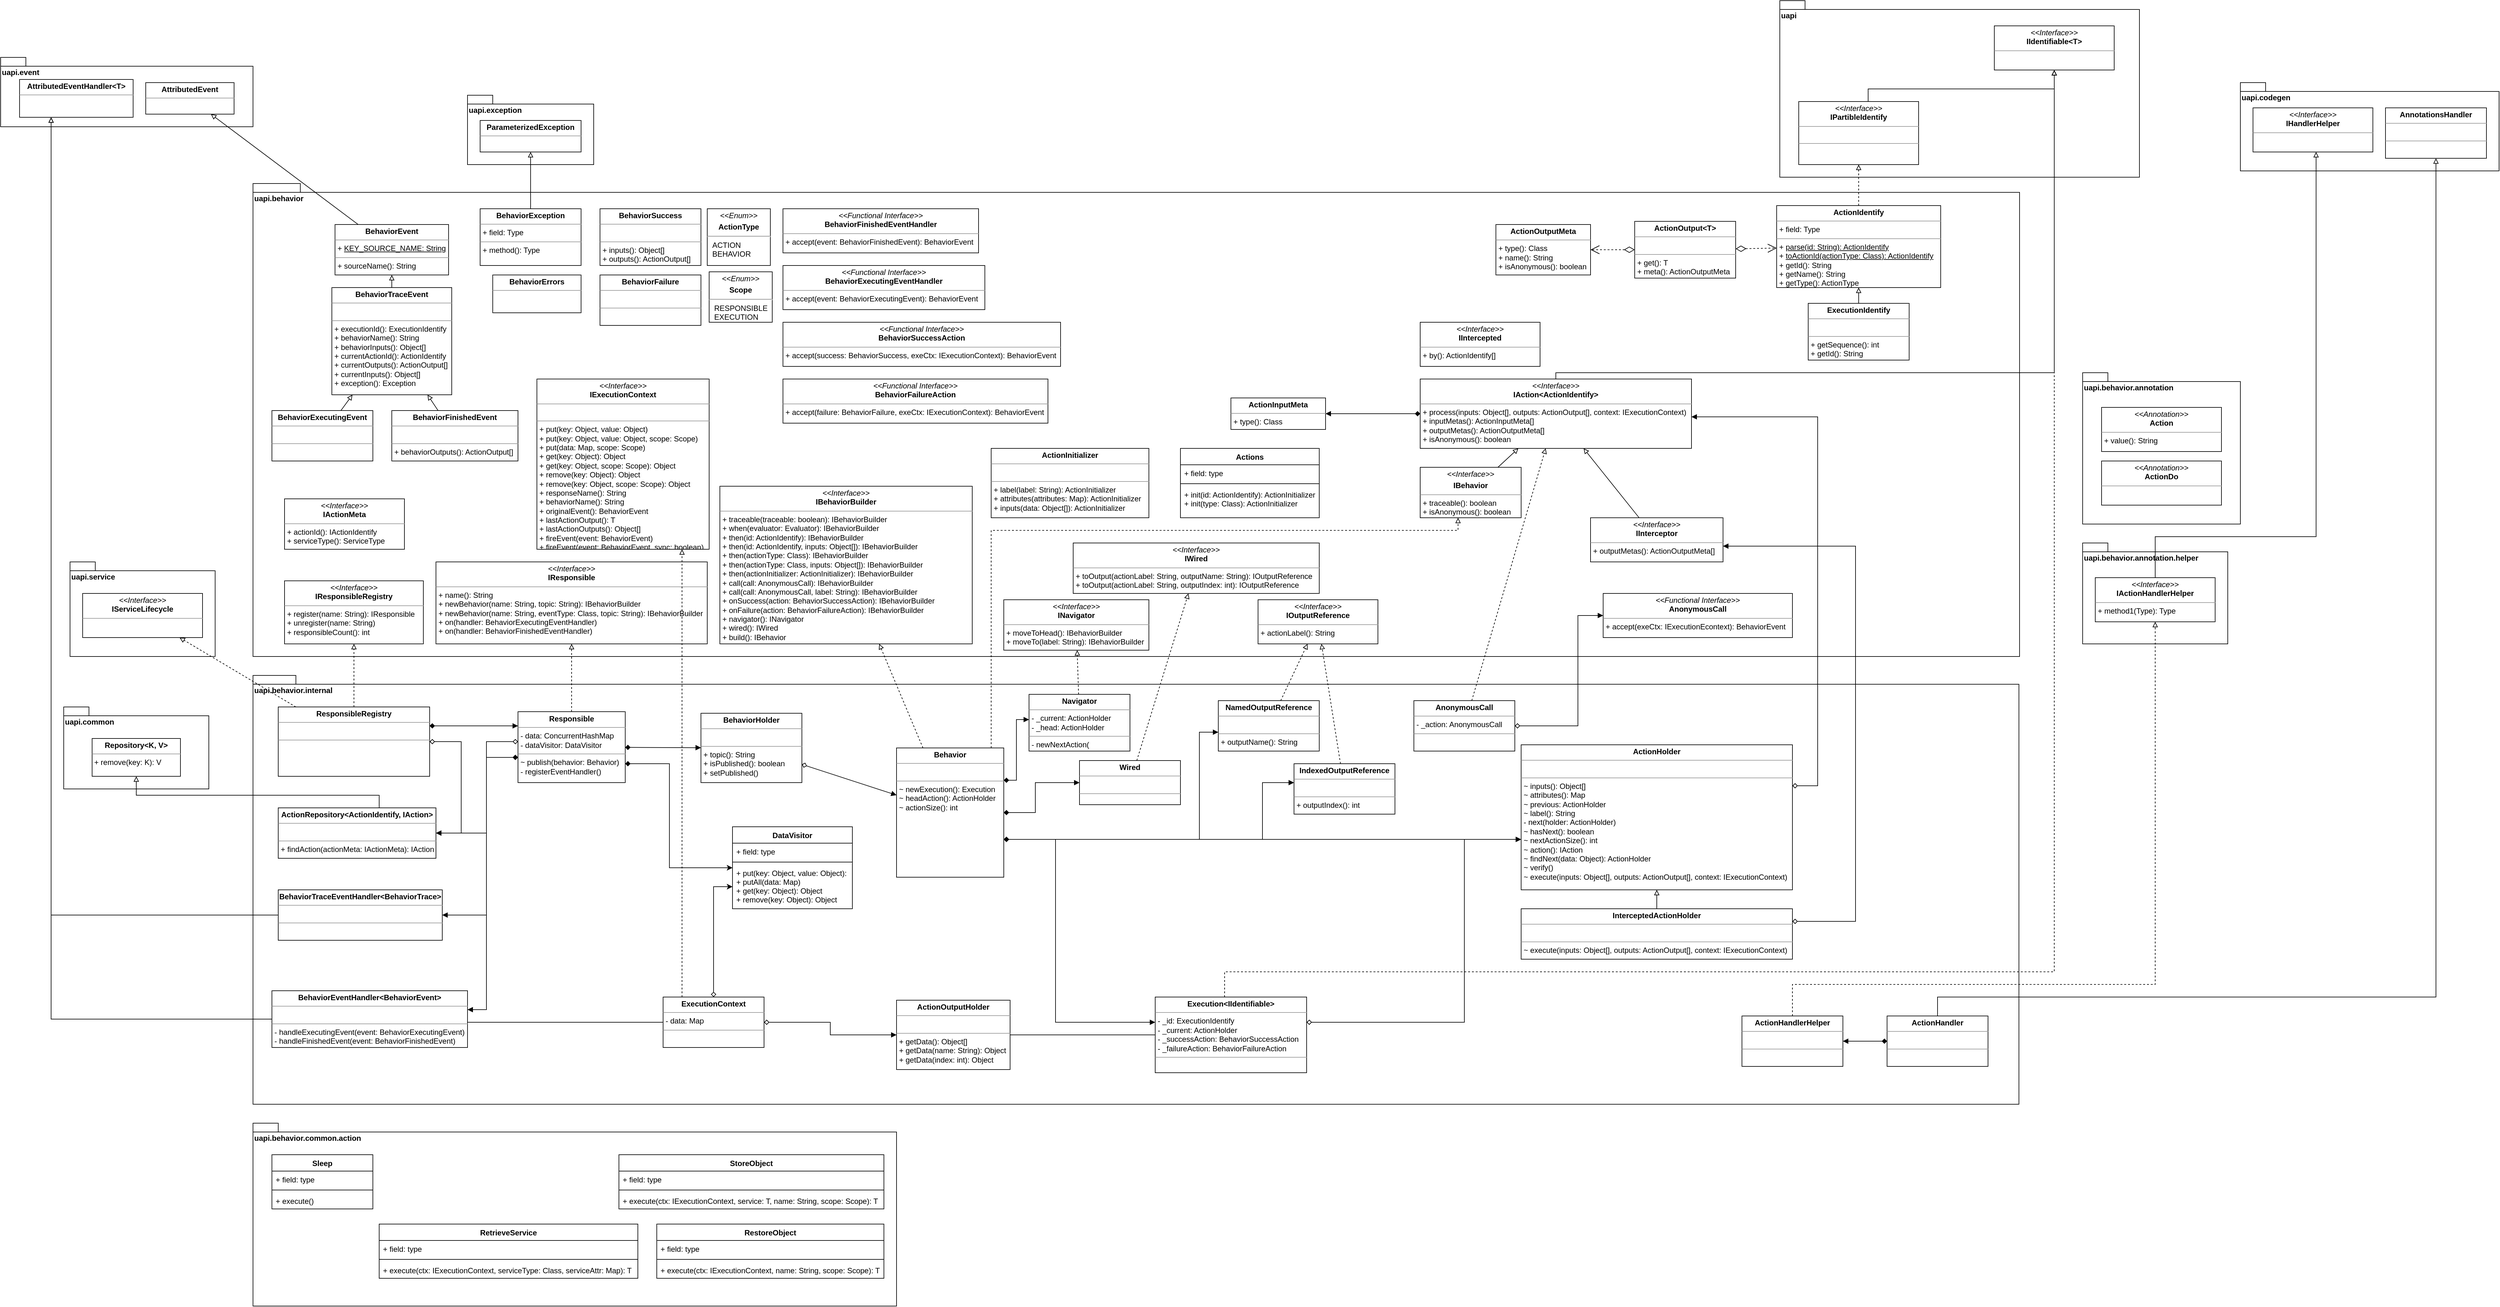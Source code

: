 <mxfile version="13.6.2" type="device" pages="3"><diagram id="YOuL4nuv2wj3NmSf2cQ1" name="Class Structure"><mxGraphModel dx="3268" dy="1289" grid="1" gridSize="10" guides="1" tooltips="1" connect="1" arrows="1" fold="1" page="1" pageScale="1" pageWidth="827" pageHeight="1169" math="0" shadow="0"><root><mxCell id="0"/><mxCell id="PS_8pkDvt39hiwU-YLJq-33" value="Framework APIs" style="" parent="0"/><mxCell id="PS_8pkDvt39hiwU-YLJq-34" value="uapi.event" style="shape=folder;fontStyle=1;spacingTop=10;tabWidth=40;tabHeight=14;tabPosition=left;html=1;align=left;verticalAlign=top;movable=1;resizable=1;rotatable=1;deletable=1;editable=1;connectable=1;" parent="PS_8pkDvt39hiwU-YLJq-33" vertex="1"><mxGeometry x="-260" y="120" width="400" height="110" as="geometry"/></mxCell><mxCell id="PS_8pkDvt39hiwU-YLJq-46" value="&lt;p style=&quot;margin: 0px ; margin-top: 4px ; text-align: center&quot;&gt;&lt;b&gt;AttributedEvent&lt;/b&gt;&lt;br&gt;&lt;/p&gt;&lt;hr size=&quot;1&quot;&gt;&lt;div style=&quot;height: 2px&quot;&gt;&lt;/div&gt;" style="verticalAlign=top;align=left;overflow=fill;fontSize=12;fontFamily=Helvetica;html=1;" parent="PS_8pkDvt39hiwU-YLJq-33" vertex="1"><mxGeometry x="-30" y="160" width="140" height="50" as="geometry"/></mxCell><mxCell id="PS_8pkDvt39hiwU-YLJq-126" value="&lt;p style=&quot;margin: 0px ; margin-top: 4px ; text-align: center&quot;&gt;&lt;b&gt;AttributedEventHandler&amp;lt;T&amp;gt;&lt;/b&gt;&lt;/p&gt;&lt;hr size=&quot;1&quot;&gt;&lt;div style=&quot;height: 2px&quot;&gt;&lt;/div&gt;" style="verticalAlign=top;align=left;overflow=fill;fontSize=12;fontFamily=Helvetica;html=1;" parent="PS_8pkDvt39hiwU-YLJq-33" vertex="1"><mxGeometry x="-230" y="155" width="180" height="60" as="geometry"/></mxCell><mxCell id="PS_8pkDvt39hiwU-YLJq-42" value="uapi.exception" style="shape=folder;fontStyle=1;spacingTop=10;tabWidth=40;tabHeight=14;tabPosition=left;html=1;align=left;verticalAlign=top;" parent="PS_8pkDvt39hiwU-YLJq-33" vertex="1"><mxGeometry x="480" y="180" width="200" height="110" as="geometry"/></mxCell><mxCell id="PS_8pkDvt39hiwU-YLJq-44" value="&lt;p style=&quot;margin: 0px ; margin-top: 4px ; text-align: center&quot;&gt;&lt;b&gt;ParameterizedException&lt;/b&gt;&lt;br&gt;&lt;/p&gt;&lt;hr size=&quot;1&quot;&gt;&lt;div style=&quot;height: 2px&quot;&gt;&lt;/div&gt;" style="verticalAlign=top;align=left;overflow=fill;fontSize=12;fontFamily=Helvetica;html=1;" parent="PS_8pkDvt39hiwU-YLJq-33" vertex="1"><mxGeometry x="500" y="220" width="160" height="50" as="geometry"/></mxCell><mxCell id="PS_8pkDvt39hiwU-YLJq-117" value="" style="group" parent="PS_8pkDvt39hiwU-YLJq-33" vertex="1" connectable="0"><mxGeometry x="-150" y="920" width="230" height="150" as="geometry"/></mxCell><mxCell id="PS_8pkDvt39hiwU-YLJq-119" value="" style="group" parent="PS_8pkDvt39hiwU-YLJq-117" vertex="1" connectable="0"><mxGeometry width="230" height="150" as="geometry"/></mxCell><mxCell id="PS_8pkDvt39hiwU-YLJq-114" value="uapi.service" style="shape=folder;fontStyle=1;spacingTop=10;tabWidth=40;tabHeight=14;tabPosition=left;html=1;align=left;verticalAlign=top;" parent="PS_8pkDvt39hiwU-YLJq-119" vertex="1"><mxGeometry width="230" height="150" as="geometry"/></mxCell><mxCell id="PS_8pkDvt39hiwU-YLJq-116" value="&lt;p style=&quot;margin: 0px ; margin-top: 4px ; text-align: center&quot;&gt;&lt;i&gt;&amp;lt;&amp;lt;Interface&amp;gt;&amp;gt;&lt;/i&gt;&lt;br&gt;&lt;b&gt;IServiceLifecycle&lt;/b&gt;&lt;br&gt;&lt;/p&gt;&lt;hr size=&quot;1&quot;&gt;&lt;p style=&quot;margin: 0px ; margin-left: 4px&quot;&gt;&lt;br&gt;&lt;/p&gt;" style="verticalAlign=top;align=left;overflow=fill;fontSize=12;fontFamily=Helvetica;html=1;" parent="PS_8pkDvt39hiwU-YLJq-119" vertex="1"><mxGeometry x="20" y="50" width="190" height="70" as="geometry"/></mxCell><mxCell id="PS_8pkDvt39hiwU-YLJq-14" value="uapi" style="shape=folder;fontStyle=1;spacingTop=10;tabWidth=40;tabHeight=14;tabPosition=left;html=1;align=left;verticalAlign=top;" parent="PS_8pkDvt39hiwU-YLJq-33" vertex="1"><mxGeometry x="2560" y="30" width="570" height="280" as="geometry"/></mxCell><mxCell id="PS_8pkDvt39hiwU-YLJq-13" value="&lt;p style=&quot;margin: 0px ; margin-top: 4px ; text-align: center&quot;&gt;&lt;i&gt;&amp;lt;&amp;lt;Interface&amp;gt;&amp;gt;&lt;/i&gt;&lt;br&gt;&lt;b&gt;IPartibleIdentify&lt;/b&gt;&lt;/p&gt;&lt;hr size=&quot;1&quot;&gt;&lt;p style=&quot;margin: 0px ; margin-left: 4px&quot;&gt;&lt;br&gt;&lt;/p&gt;&lt;hr size=&quot;1&quot;&gt;&lt;p style=&quot;margin: 0px ; margin-left: 4px&quot;&gt;&lt;br&gt;&lt;/p&gt;" style="verticalAlign=top;align=left;overflow=fill;fontSize=12;fontFamily=Helvetica;html=1;" parent="PS_8pkDvt39hiwU-YLJq-33" vertex="1"><mxGeometry x="2590" y="190" width="190" height="100" as="geometry"/></mxCell><mxCell id="PS_8pkDvt39hiwU-YLJq-163" value="&lt;p style=&quot;margin: 0px ; margin-top: 4px ; text-align: center&quot;&gt;&lt;i&gt;&amp;lt;&amp;lt;Interface&amp;gt;&amp;gt;&lt;/i&gt;&lt;br&gt;&lt;b&gt;IIdentifiable&amp;lt;T&amp;gt;&lt;/b&gt;&lt;br&gt;&lt;/p&gt;&lt;hr size=&quot;1&quot;&gt;&lt;p style=&quot;margin: 0px ; margin-left: 4px&quot;&gt;&lt;br&gt;&lt;/p&gt;" style="verticalAlign=top;align=left;overflow=fill;fontSize=12;fontFamily=Helvetica;html=1;strokeColor=#000000;" parent="PS_8pkDvt39hiwU-YLJq-33" vertex="1"><mxGeometry x="2900" y="70" width="190" height="70" as="geometry"/></mxCell><mxCell id="PS_8pkDvt39hiwU-YLJq-164" style="edgeStyle=orthogonalEdgeStyle;rounded=0;comic=0;orthogonalLoop=1;jettySize=auto;html=1;shadow=0;startArrow=none;startFill=0;endArrow=block;endFill=0;" parent="PS_8pkDvt39hiwU-YLJq-33" source="PS_8pkDvt39hiwU-YLJq-13" target="PS_8pkDvt39hiwU-YLJq-163" edge="1"><mxGeometry relative="1" as="geometry"><Array as="points"><mxPoint x="2700" y="170"/><mxPoint x="2995" y="170"/></Array></mxGeometry></mxCell><mxCell id="PS_8pkDvt39hiwU-YLJq-181" value="uapi.codegen" style="shape=folder;fontStyle=1;spacingTop=10;tabWidth=40;tabHeight=14;tabPosition=left;html=1;strokeColor=#000000;align=left;verticalAlign=top;" parent="PS_8pkDvt39hiwU-YLJq-33" vertex="1"><mxGeometry x="3290" y="160" width="410" height="140" as="geometry"/></mxCell><mxCell id="PS_8pkDvt39hiwU-YLJq-182" value="&lt;p style=&quot;margin: 0px ; margin-top: 4px ; text-align: center&quot;&gt;&lt;i&gt;&amp;lt;&amp;lt;Interface&amp;gt;&amp;gt;&lt;/i&gt;&lt;br&gt;&lt;b&gt;IHandlerHelper&lt;/b&gt;&lt;/p&gt;&lt;hr size=&quot;1&quot;&gt;&lt;p style=&quot;margin: 0px ; margin-left: 4px&quot;&gt;&lt;br&gt;&lt;/p&gt;" style="verticalAlign=top;align=left;overflow=fill;fontSize=12;fontFamily=Helvetica;html=1;strokeColor=#000000;" parent="PS_8pkDvt39hiwU-YLJq-33" vertex="1"><mxGeometry x="3310" y="200" width="190" height="70" as="geometry"/></mxCell><mxCell id="PS_8pkDvt39hiwU-YLJq-185" value="&lt;p style=&quot;margin: 0px ; margin-top: 4px ; text-align: center&quot;&gt;&lt;b&gt;AnnotationsHandler&lt;/b&gt;&lt;/p&gt;&lt;hr size=&quot;1&quot;&gt;&lt;p style=&quot;margin: 0px ; margin-left: 4px&quot;&gt;&lt;br&gt;&lt;/p&gt;&lt;hr size=&quot;1&quot;&gt;&lt;p style=&quot;margin: 0px ; margin-left: 4px&quot;&gt;&lt;br&gt;&lt;/p&gt;" style="verticalAlign=top;align=left;overflow=fill;fontSize=12;fontFamily=Helvetica;html=1;" parent="PS_8pkDvt39hiwU-YLJq-33" vertex="1"><mxGeometry x="3520" y="200" width="160" height="80" as="geometry"/></mxCell><mxCell id="ftzzcCDQLAiZgmoG_trD-7" value="uapi.common" style="shape=folder;fontStyle=1;spacingTop=10;tabWidth=40;tabHeight=14;tabPosition=left;html=1;strokeColor=#000000;align=left;verticalAlign=top;" parent="PS_8pkDvt39hiwU-YLJq-33" vertex="1"><mxGeometry x="-160" y="1150" width="230" height="130" as="geometry"/></mxCell><mxCell id="ftzzcCDQLAiZgmoG_trD-8" value="&lt;p style=&quot;margin: 0px ; margin-top: 4px ; text-align: center&quot;&gt;&lt;b&gt;Repository&amp;lt;K, V&amp;gt;&lt;/b&gt;&lt;/p&gt;&lt;hr size=&quot;1&quot;&gt;&lt;div style=&quot;height: 2px&quot;&gt;&amp;nbsp;+ remove(key: K): V&lt;/div&gt;" style="verticalAlign=top;align=left;overflow=fill;fontSize=12;fontFamily=Helvetica;html=1;" parent="PS_8pkDvt39hiwU-YLJq-33" vertex="1"><mxGeometry x="-115" y="1200" width="140" height="60" as="geometry"/></mxCell><mxCell id="PS_8pkDvt39hiwU-YLJq-5" value="Behavior APIs" style="" parent="0"/><mxCell id="PS_8pkDvt39hiwU-YLJq-18" value="uapi.behavior" style="shape=folder;fontStyle=1;spacingTop=10;tabWidth=40;tabHeight=14;tabPosition=left;html=1;align=left;verticalAlign=top;" parent="PS_8pkDvt39hiwU-YLJq-5" vertex="1"><mxGeometry x="140" y="320" width="2800" height="750" as="geometry"/></mxCell><mxCell id="PS_8pkDvt39hiwU-YLJq-4" style="rounded=0;orthogonalLoop=1;jettySize=auto;html=1;startArrow=block;startFill=0;endArrow=none;endFill=0;" parent="PS_8pkDvt39hiwU-YLJq-5" source="ngCUkCQE1YpYWVDyAZ6t-6" target="PS_8pkDvt39hiwU-YLJq-3" edge="1"><mxGeometry relative="1" as="geometry"/></mxCell><mxCell id="ftzzcCDQLAiZgmoG_trD-3" style="edgeStyle=orthogonalEdgeStyle;rounded=0;comic=0;orthogonalLoop=1;jettySize=auto;html=1;shadow=0;startArrow=diamond;startFill=1;endArrow=block;endFill=1;" parent="PS_8pkDvt39hiwU-YLJq-5" source="ngCUkCQE1YpYWVDyAZ6t-6" target="PS_8pkDvt39hiwU-YLJq-20" edge="1"><mxGeometry relative="1" as="geometry"/></mxCell><mxCell id="ftzzcCDQLAiZgmoG_trD-4" style="edgeStyle=orthogonalEdgeStyle;rounded=0;comic=0;orthogonalLoop=1;jettySize=auto;html=1;shadow=0;startArrow=none;startFill=0;endArrow=block;endFill=0;" parent="PS_8pkDvt39hiwU-YLJq-5" source="ngCUkCQE1YpYWVDyAZ6t-6" target="PS_8pkDvt39hiwU-YLJq-163" edge="1"><mxGeometry relative="1" as="geometry"><Array as="points"><mxPoint x="2205" y="620"/><mxPoint x="2995" y="620"/></Array></mxGeometry></mxCell><mxCell id="ngCUkCQE1YpYWVDyAZ6t-6" value="&lt;p style=&quot;margin: 0px ; margin-top: 4px ; text-align: center&quot;&gt;&lt;i&gt;&amp;lt;&amp;lt;Interface&amp;gt;&amp;gt;&lt;/i&gt;&lt;br&gt;&lt;b&gt;IAction&amp;lt;ActionIdentify&amp;gt;&lt;/b&gt;&lt;/p&gt;&lt;hr size=&quot;1&quot;&gt;&lt;p style=&quot;margin: 0px ; margin-left: 4px&quot;&gt;+ process(inputs: Object[], outputs: ActionOutput[], context: IExecutionContext&lt;span&gt;)&lt;/span&gt;&lt;/p&gt;&lt;p style=&quot;margin: 0px ; margin-left: 4px&quot;&gt;&lt;span&gt;+ inputMetas(): ActionInputMeta[]&lt;/span&gt;&lt;/p&gt;&lt;p style=&quot;margin: 0px ; margin-left: 4px&quot;&gt;&lt;span&gt;+ outputMetas(): ActionOutputMeta[]&lt;/span&gt;&lt;/p&gt;&lt;p style=&quot;margin: 0px ; margin-left: 4px&quot;&gt;&lt;span&gt;+ isAnonymous(): boolean&lt;/span&gt;&lt;/p&gt;" style="verticalAlign=top;align=left;overflow=fill;fontSize=12;fontFamily=Helvetica;html=1;" parent="PS_8pkDvt39hiwU-YLJq-5" vertex="1"><mxGeometry x="1990" y="630" width="430" height="110" as="geometry"/></mxCell><mxCell id="PS_8pkDvt39hiwU-YLJq-3" value="&lt;p style=&quot;margin: 0px ; margin-top: 4px ; text-align: center&quot;&gt;&lt;i&gt;&amp;lt;&amp;lt;Interface&amp;gt;&amp;gt;&lt;/i&gt;&lt;/p&gt;&lt;p style=&quot;margin: 0px ; margin-top: 4px ; text-align: center&quot;&gt;&lt;b&gt;IBehavior&lt;/b&gt;&lt;/p&gt;&lt;hr size=&quot;1&quot;&gt;&lt;p style=&quot;margin: 0px ; margin-left: 4px&quot;&gt;+ traceable(): boolean&lt;/p&gt;&lt;p style=&quot;margin: 0px ; margin-left: 4px&quot;&gt;+ isAnonymous(): boolean&lt;/p&gt;" style="verticalAlign=top;align=left;overflow=fill;fontSize=12;fontFamily=Helvetica;html=1;" parent="PS_8pkDvt39hiwU-YLJq-5" vertex="1"><mxGeometry x="1990" y="770" width="160" height="80" as="geometry"/></mxCell><mxCell id="PS_8pkDvt39hiwU-YLJq-16" value="&lt;p style=&quot;margin: 0px ; margin-top: 4px ; text-align: center&quot;&gt;&lt;b&gt;ActionIdentify&lt;/b&gt;&lt;/p&gt;&lt;hr size=&quot;1&quot;&gt;&lt;p style=&quot;margin: 0px ; margin-left: 4px&quot;&gt;+ field: Type&lt;/p&gt;&lt;hr size=&quot;1&quot;&gt;&lt;p style=&quot;margin: 0px ; margin-left: 4px&quot;&gt;+ &lt;u&gt;parse(id: String): ActionIdentify&lt;/u&gt;&lt;/p&gt;&lt;p style=&quot;margin: 0px ; margin-left: 4px&quot;&gt;+ &lt;u&gt;toActionId(actionType: Class): ActionIdentify&lt;/u&gt;&lt;/p&gt;&lt;p style=&quot;margin: 0px ; margin-left: 4px&quot;&gt;+ getId(): String&lt;/p&gt;&lt;p style=&quot;margin: 0px ; margin-left: 4px&quot;&gt;+ getName(): String&lt;/p&gt;&lt;p style=&quot;margin: 0px ; margin-left: 4px&quot;&gt;+ getType(): ActionType&lt;/p&gt;" style="verticalAlign=top;align=left;overflow=fill;fontSize=12;fontFamily=Helvetica;html=1;" parent="PS_8pkDvt39hiwU-YLJq-5" vertex="1"><mxGeometry x="2555" y="355" width="260" height="130" as="geometry"/></mxCell><mxCell id="PS_8pkDvt39hiwU-YLJq-17" style="rounded=0;orthogonalLoop=1;jettySize=auto;html=1;startArrow=none;startFill=0;endArrow=block;endFill=0;dashed=1;" parent="PS_8pkDvt39hiwU-YLJq-5" source="PS_8pkDvt39hiwU-YLJq-16" target="PS_8pkDvt39hiwU-YLJq-13" edge="1"><mxGeometry relative="1" as="geometry"/></mxCell><mxCell id="PS_8pkDvt39hiwU-YLJq-19" value="&lt;p style=&quot;margin: 4px 0px 0px ; text-align: center&quot;&gt;&lt;i&gt;&amp;lt;&amp;lt;Enum&amp;gt;&amp;gt;&lt;/i&gt;&lt;/p&gt;&lt;p style=&quot;margin: 4px 0px 0px ; text-align: center&quot;&gt;&lt;b&gt;ActionType&lt;/b&gt;&lt;/p&gt;&lt;hr&gt;&lt;p style=&quot;margin: 0px ; margin-left: 8px&quot;&gt;ACTION&lt;/p&gt;&lt;p style=&quot;margin: 0px ; margin-left: 8px&quot;&gt;BEHAVIOR&lt;/p&gt;" style="verticalAlign=top;align=left;overflow=fill;fontSize=12;fontFamily=Helvetica;html=1;" parent="PS_8pkDvt39hiwU-YLJq-5" vertex="1"><mxGeometry x="860" y="360" width="100" height="90" as="geometry"/></mxCell><mxCell id="PS_8pkDvt39hiwU-YLJq-20" value="&lt;p style=&quot;margin: 0px ; margin-top: 4px ; text-align: center&quot;&gt;&lt;b&gt;ActionInputMeta&lt;/b&gt;&lt;/p&gt;&lt;hr size=&quot;1&quot;&gt;&lt;p style=&quot;margin: 0px ; margin-left: 4px&quot;&gt;+ type(): Class&lt;/p&gt;" style="verticalAlign=top;align=left;overflow=fill;fontSize=12;fontFamily=Helvetica;html=1;" parent="PS_8pkDvt39hiwU-YLJq-5" vertex="1"><mxGeometry x="1690" y="660" width="150" height="50" as="geometry"/></mxCell><mxCell id="PS_8pkDvt39hiwU-YLJq-21" value="&lt;p style=&quot;margin: 0px ; margin-top: 4px ; text-align: center&quot;&gt;&lt;b&gt;ActionOutputMeta&lt;/b&gt;&lt;/p&gt;&lt;hr size=&quot;1&quot;&gt;&lt;p style=&quot;margin: 0px ; margin-left: 4px&quot;&gt;+ type(): Class&lt;/p&gt;&lt;p style=&quot;margin: 0px ; margin-left: 4px&quot;&gt;+ name(): String&lt;/p&gt;&lt;p style=&quot;margin: 0px ; margin-left: 4px&quot;&gt;+ isAnonymous(): boolean&lt;/p&gt;" style="verticalAlign=top;align=left;overflow=fill;fontSize=12;fontFamily=Helvetica;html=1;" parent="PS_8pkDvt39hiwU-YLJq-5" vertex="1"><mxGeometry x="2110" y="385" width="150" height="80" as="geometry"/></mxCell><mxCell id="PS_8pkDvt39hiwU-YLJq-22" value="&lt;p style=&quot;margin: 0px ; margin-top: 4px ; text-align: center&quot;&gt;&lt;b&gt;ActionOutput&amp;lt;T&amp;gt;&lt;/b&gt;&lt;/p&gt;&lt;hr size=&quot;1&quot;&gt;&lt;p style=&quot;margin: 0px ; margin-left: 4px&quot;&gt;&lt;br&gt;&lt;/p&gt;&lt;hr size=&quot;1&quot;&gt;&lt;p style=&quot;margin: 0px ; margin-left: 4px&quot;&gt;+ get(): T&lt;/p&gt;&lt;p style=&quot;margin: 0px ; margin-left: 4px&quot;&gt;+ meta(): ActionOutputMeta&lt;/p&gt;" style="verticalAlign=top;align=left;overflow=fill;fontSize=12;fontFamily=Helvetica;html=1;" parent="PS_8pkDvt39hiwU-YLJq-5" vertex="1"><mxGeometry x="2330" y="380" width="160" height="90" as="geometry"/></mxCell><mxCell id="PS_8pkDvt39hiwU-YLJq-24" value="" style="endArrow=open;html=1;endSize=12;startArrow=diamondThin;startSize=14;startFill=0;align=left;verticalAlign=bottom;dashed=1;" parent="PS_8pkDvt39hiwU-YLJq-5" source="PS_8pkDvt39hiwU-YLJq-22" target="PS_8pkDvt39hiwU-YLJq-16" edge="1"><mxGeometry x="-1" y="3" relative="1" as="geometry"><mxPoint x="460" y="400" as="sourcePoint"/><mxPoint x="620" y="400" as="targetPoint"/></mxGeometry></mxCell><mxCell id="PS_8pkDvt39hiwU-YLJq-26" value="" style="endArrow=open;html=1;endSize=12;startArrow=diamondThin;startSize=14;startFill=0;align=left;verticalAlign=bottom;dashed=1;" parent="PS_8pkDvt39hiwU-YLJq-5" source="PS_8pkDvt39hiwU-YLJq-22" target="PS_8pkDvt39hiwU-YLJq-21" edge="1"><mxGeometry x="-1" y="3" relative="1" as="geometry"><mxPoint x="750" y="420" as="sourcePoint"/><mxPoint x="910" y="420" as="targetPoint"/></mxGeometry></mxCell><mxCell id="PS_8pkDvt39hiwU-YLJq-28" value="&lt;p style=&quot;margin: 0px ; margin-top: 4px ; text-align: center&quot;&gt;&lt;b&gt;BehaviorErrors&lt;/b&gt;&lt;/p&gt;&lt;hr size=&quot;1&quot;&gt;&lt;div style=&quot;height: 2px&quot;&gt;&lt;/div&gt;" style="verticalAlign=top;align=left;overflow=fill;fontSize=12;fontFamily=Helvetica;html=1;" parent="PS_8pkDvt39hiwU-YLJq-5" vertex="1"><mxGeometry x="520" y="465" width="140" height="60" as="geometry"/></mxCell><mxCell id="PS_8pkDvt39hiwU-YLJq-39" style="edgeStyle=none;rounded=0;orthogonalLoop=1;jettySize=auto;html=1;startArrow=none;startFill=0;endArrow=block;endFill=0;" parent="PS_8pkDvt39hiwU-YLJq-5" source="PS_8pkDvt39hiwU-YLJq-38" target="PS_8pkDvt39hiwU-YLJq-46" edge="1"><mxGeometry relative="1" as="geometry"><mxPoint x="1110" y="280" as="targetPoint"/></mxGeometry></mxCell><mxCell id="PS_8pkDvt39hiwU-YLJq-38" value="&lt;p style=&quot;margin: 0px ; margin-top: 4px ; text-align: center&quot;&gt;&lt;b&gt;BehaviorEvent&lt;/b&gt;&lt;/p&gt;&lt;hr size=&quot;1&quot;&gt;&lt;p style=&quot;margin: 0px ; margin-left: 4px&quot;&gt;+ &lt;u&gt;KEY_SOURCE_NAME: String&lt;/u&gt;&lt;/p&gt;&lt;hr size=&quot;1&quot;&gt;&lt;p style=&quot;margin: 0px ; margin-left: 4px&quot;&gt;+ sourceName(): String&lt;/p&gt;" style="verticalAlign=top;align=left;overflow=fill;fontSize=12;fontFamily=Helvetica;html=1;" parent="PS_8pkDvt39hiwU-YLJq-5" vertex="1"><mxGeometry x="270" y="385" width="180" height="80" as="geometry"/></mxCell><mxCell id="PS_8pkDvt39hiwU-YLJq-51" style="edgeStyle=none;rounded=0;orthogonalLoop=1;jettySize=auto;html=1;startArrow=none;startFill=0;endArrow=block;endFill=0;" parent="PS_8pkDvt39hiwU-YLJq-5" source="PS_8pkDvt39hiwU-YLJq-50" target="PS_8pkDvt39hiwU-YLJq-44" edge="1"><mxGeometry relative="1" as="geometry"/></mxCell><mxCell id="PS_8pkDvt39hiwU-YLJq-50" value="&lt;p style=&quot;margin: 0px ; margin-top: 4px ; text-align: center&quot;&gt;&lt;b&gt;BehaviorException&lt;/b&gt;&lt;br&gt;&lt;/p&gt;&lt;hr size=&quot;1&quot;&gt;&lt;p style=&quot;margin: 0px ; margin-left: 4px&quot;&gt;+ field: Type&lt;/p&gt;&lt;hr size=&quot;1&quot;&gt;&lt;p style=&quot;margin: 0px ; margin-left: 4px&quot;&gt;+ method(): Type&lt;/p&gt;" style="verticalAlign=top;align=left;overflow=fill;fontSize=12;fontFamily=Helvetica;html=1;" parent="PS_8pkDvt39hiwU-YLJq-5" vertex="1"><mxGeometry x="500" y="360" width="160" height="90" as="geometry"/></mxCell><mxCell id="PS_8pkDvt39hiwU-YLJq-56" style="edgeStyle=none;rounded=0;orthogonalLoop=1;jettySize=auto;html=1;startArrow=none;startFill=0;endArrow=block;endFill=0;" parent="PS_8pkDvt39hiwU-YLJq-5" source="PS_8pkDvt39hiwU-YLJq-53" target="PS_8pkDvt39hiwU-YLJq-103" edge="1"><mxGeometry relative="1" as="geometry"/></mxCell><mxCell id="PS_8pkDvt39hiwU-YLJq-53" value="&lt;p style=&quot;margin: 0px ; margin-top: 4px ; text-align: center&quot;&gt;&lt;b&gt;BehaviorExecutingEvent&lt;/b&gt;&lt;br&gt;&lt;/p&gt;&lt;hr size=&quot;1&quot;&gt;&lt;p style=&quot;margin: 0px ; margin-left: 4px&quot;&gt;&lt;br&gt;&lt;/p&gt;&lt;hr size=&quot;1&quot;&gt;&lt;p style=&quot;margin: 0px ; margin-left: 4px&quot;&gt;&lt;br&gt;&lt;/p&gt;" style="verticalAlign=top;align=left;overflow=fill;fontSize=12;fontFamily=Helvetica;html=1;" parent="PS_8pkDvt39hiwU-YLJq-5" vertex="1"><mxGeometry x="170" y="680" width="160" height="80" as="geometry"/></mxCell><mxCell id="PS_8pkDvt39hiwU-YLJq-55" style="edgeStyle=none;rounded=0;orthogonalLoop=1;jettySize=auto;html=1;startArrow=none;startFill=0;endArrow=block;endFill=0;" parent="PS_8pkDvt39hiwU-YLJq-5" source="PS_8pkDvt39hiwU-YLJq-103" target="PS_8pkDvt39hiwU-YLJq-38" edge="1"><mxGeometry relative="1" as="geometry"/></mxCell><mxCell id="PS_8pkDvt39hiwU-YLJq-57" value="&lt;p style=&quot;margin: 0px ; margin-top: 4px ; text-align: center&quot;&gt;&lt;i&gt;&amp;lt;&amp;lt;Functional Interface&amp;gt;&amp;gt;&lt;/i&gt;&lt;br&gt;&lt;b&gt;BehaviorExecutingEventHandler&lt;/b&gt;&lt;/p&gt;&lt;hr size=&quot;1&quot;&gt;&lt;p style=&quot;margin: 0px ; margin-left: 4px&quot;&gt;+ accept(event: BehaviorExecutingEvent): BehaviorEvent&lt;br&gt;&lt;/p&gt;" style="verticalAlign=top;align=left;overflow=fill;fontSize=12;fontFamily=Helvetica;html=1;" parent="PS_8pkDvt39hiwU-YLJq-5" vertex="1"><mxGeometry x="980" y="450" width="320" height="70" as="geometry"/></mxCell><mxCell id="PS_8pkDvt39hiwU-YLJq-68" value="&lt;p style=&quot;margin: 0px ; margin-top: 4px ; text-align: center&quot;&gt;&lt;b&gt;BehaviorFailure&lt;/b&gt;&lt;br&gt;&lt;/p&gt;&lt;hr size=&quot;1&quot;&gt;&lt;p style=&quot;margin: 0px ; margin-left: 4px&quot;&gt;&lt;br&gt;&lt;/p&gt;&lt;hr size=&quot;1&quot;&gt;&lt;p style=&quot;margin: 0px ; margin-left: 4px&quot;&gt;&lt;br&gt;&lt;/p&gt;" style="verticalAlign=top;align=left;overflow=fill;fontSize=12;fontFamily=Helvetica;html=1;" parent="PS_8pkDvt39hiwU-YLJq-5" vertex="1"><mxGeometry x="690" y="465" width="160" height="80" as="geometry"/></mxCell><mxCell id="PS_8pkDvt39hiwU-YLJq-70" style="edgeStyle=none;rounded=0;orthogonalLoop=1;jettySize=auto;html=1;startArrow=none;startFill=0;endArrow=block;endFill=0;" parent="PS_8pkDvt39hiwU-YLJq-5" source="PS_8pkDvt39hiwU-YLJq-69" target="PS_8pkDvt39hiwU-YLJq-103" edge="1"><mxGeometry relative="1" as="geometry"/></mxCell><mxCell id="PS_8pkDvt39hiwU-YLJq-69" value="&lt;p style=&quot;margin: 0px ; margin-top: 4px ; text-align: center&quot;&gt;&lt;b&gt;BehaviorFinishedEvent&lt;/b&gt;&lt;br&gt;&lt;/p&gt;&lt;hr size=&quot;1&quot;&gt;&lt;p style=&quot;margin: 0px ; margin-left: 4px&quot;&gt;&lt;br&gt;&lt;/p&gt;&lt;hr size=&quot;1&quot;&gt;&lt;p style=&quot;margin: 0px ; margin-left: 4px&quot;&gt;+ behaviorOutputs(): ActionOutput[]&lt;/p&gt;" style="verticalAlign=top;align=left;overflow=fill;fontSize=12;fontFamily=Helvetica;html=1;" parent="PS_8pkDvt39hiwU-YLJq-5" vertex="1"><mxGeometry x="360" y="680" width="200" height="80" as="geometry"/></mxCell><mxCell id="PS_8pkDvt39hiwU-YLJq-71" value="&lt;p style=&quot;margin: 0px ; margin-top: 4px ; text-align: center&quot;&gt;&lt;i&gt;&amp;lt;&amp;lt;Functional Interface&amp;gt;&amp;gt;&lt;/i&gt;&lt;br&gt;&lt;b&gt;BehaviorFinishedEventHandler&lt;/b&gt;&lt;br&gt;&lt;/p&gt;&lt;hr size=&quot;1&quot;&gt;&lt;p style=&quot;margin: 0px ; margin-left: 4px&quot;&gt;+ accept(event: BehaviorFinishedEvent): BehaviorEvent&lt;br&gt;&lt;/p&gt;" style="verticalAlign=top;align=left;overflow=fill;fontSize=12;fontFamily=Helvetica;html=1;" parent="PS_8pkDvt39hiwU-YLJq-5" vertex="1"><mxGeometry x="980" y="360" width="310" height="70" as="geometry"/></mxCell><mxCell id="PS_8pkDvt39hiwU-YLJq-72" value="&lt;p style=&quot;margin: 0px ; margin-top: 4px ; text-align: center&quot;&gt;&lt;b&gt;BehaviorSuccess&lt;/b&gt;&lt;br&gt;&lt;/p&gt;&lt;hr size=&quot;1&quot;&gt;&lt;p style=&quot;margin: 0px ; margin-left: 4px&quot;&gt;&lt;br&gt;&lt;/p&gt;&lt;hr size=&quot;1&quot;&gt;&lt;p style=&quot;margin: 0px ; margin-left: 4px&quot;&gt;+ inputs(): Object[]&lt;/p&gt;&lt;p style=&quot;margin: 0px ; margin-left: 4px&quot;&gt;+ outputs(): ActionOutput[]&lt;/p&gt;" style="verticalAlign=top;align=left;overflow=fill;fontSize=12;fontFamily=Helvetica;html=1;" parent="PS_8pkDvt39hiwU-YLJq-5" vertex="1"><mxGeometry x="690" y="360" width="160" height="90" as="geometry"/></mxCell><mxCell id="PS_8pkDvt39hiwU-YLJq-74" style="edgeStyle=none;rounded=0;orthogonalLoop=1;jettySize=auto;html=1;startArrow=none;startFill=0;endArrow=block;endFill=0;" parent="PS_8pkDvt39hiwU-YLJq-5" source="PS_8pkDvt39hiwU-YLJq-73" target="PS_8pkDvt39hiwU-YLJq-16" edge="1"><mxGeometry relative="1" as="geometry"/></mxCell><mxCell id="PS_8pkDvt39hiwU-YLJq-73" value="&lt;p style=&quot;margin: 0px ; margin-top: 4px ; text-align: center&quot;&gt;&lt;b&gt;ExecutionIdentify&lt;/b&gt;&lt;br&gt;&lt;/p&gt;&lt;hr size=&quot;1&quot;&gt;&lt;p style=&quot;margin: 0px ; margin-left: 4px&quot;&gt;&lt;br&gt;&lt;/p&gt;&lt;hr size=&quot;1&quot;&gt;&lt;p style=&quot;margin: 0px ; margin-left: 4px&quot;&gt;+ getSequence(): int&lt;/p&gt;&lt;p style=&quot;margin: 0px ; margin-left: 4px&quot;&gt;+ getId(): String&lt;/p&gt;" style="verticalAlign=top;align=left;overflow=fill;fontSize=12;fontFamily=Helvetica;html=1;" parent="PS_8pkDvt39hiwU-YLJq-5" vertex="1"><mxGeometry x="2605" y="510" width="160" height="90" as="geometry"/></mxCell><mxCell id="PS_8pkDvt39hiwU-YLJq-83" value="&lt;p style=&quot;margin: 0px ; margin-top: 4px ; text-align: center&quot;&gt;&lt;i&gt;&amp;lt;&amp;lt;Functional Interface&amp;gt;&amp;gt;&lt;/i&gt;&lt;br&gt;&lt;b&gt;BehaviorFailureAction&lt;/b&gt;&lt;br&gt;&lt;/p&gt;&lt;hr size=&quot;1&quot;&gt;&lt;p style=&quot;margin: 0px ; margin-left: 4px&quot;&gt;+ accept(failure: BehaviorFailure, exeCtx: IExecutionContext): BehaviorEvent&lt;br&gt;&lt;/p&gt;" style="verticalAlign=top;align=left;overflow=fill;fontSize=12;fontFamily=Helvetica;html=1;" parent="PS_8pkDvt39hiwU-YLJq-5" vertex="1"><mxGeometry x="980" y="630" width="420" height="70" as="geometry"/></mxCell><mxCell id="PS_8pkDvt39hiwU-YLJq-86" value="&lt;p style=&quot;margin: 0px ; margin-top: 4px ; text-align: center&quot;&gt;&lt;i&gt;&amp;lt;&amp;lt;Functional Interface&amp;gt;&amp;gt;&lt;/i&gt;&lt;br&gt;&lt;b&gt;BehaviorSuccessAction&lt;/b&gt;&lt;/p&gt;&lt;hr size=&quot;1&quot;&gt;&lt;p style=&quot;margin: 0px ; margin-left: 4px&quot;&gt;+ accept(success: BehaviorSuccess, exeCtx: IExecutionContext): BehaviorEvent&lt;br&gt;&lt;/p&gt;" style="verticalAlign=top;align=left;overflow=fill;fontSize=12;fontFamily=Helvetica;html=1;" parent="PS_8pkDvt39hiwU-YLJq-5" vertex="1"><mxGeometry x="980" y="540" width="440" height="70" as="geometry"/></mxCell><mxCell id="PS_8pkDvt39hiwU-YLJq-87" value="&lt;p style=&quot;margin: 0px ; margin-top: 4px ; text-align: center&quot;&gt;&lt;i&gt;&amp;lt;&amp;lt;Functional Interface&amp;gt;&amp;gt;&lt;/i&gt;&lt;br&gt;&lt;b&gt;AnonymousCall&lt;/b&gt;&lt;br&gt;&lt;/p&gt;&lt;hr size=&quot;1&quot;&gt;&lt;p style=&quot;margin: 0px ; margin-left: 4px&quot;&gt;+ accept(exeCtx: IExecutionEcontext): BehaviorEvent&lt;br&gt;&lt;/p&gt;" style="verticalAlign=top;align=left;overflow=fill;fontSize=12;fontFamily=Helvetica;html=1;" parent="PS_8pkDvt39hiwU-YLJq-5" vertex="1"><mxGeometry x="2280" y="970" width="300" height="70" as="geometry"/></mxCell><mxCell id="PS_8pkDvt39hiwU-YLJq-88" value="&lt;p style=&quot;margin: 0px ; margin-top: 4px ; text-align: center&quot;&gt;&lt;i&gt;&amp;lt;&amp;lt;Interface&amp;gt;&amp;gt;&lt;/i&gt;&lt;br&gt;&lt;b&gt;IBehaviorBuilder&lt;/b&gt;&lt;br&gt;&lt;/p&gt;&lt;hr size=&quot;1&quot;&gt;&lt;p style=&quot;margin: 0px ; margin-left: 4px&quot;&gt;+ traceable(traceable: boolean): IBehaviorBuilder&lt;br&gt;&lt;/p&gt;&lt;p style=&quot;margin: 0px ; margin-left: 4px&quot;&gt;+ when(evaluator: Evaluator): IBehaviorBuilder&lt;/p&gt;&lt;p style=&quot;margin: 0px ; margin-left: 4px&quot;&gt;+ then(id: ActionIdentify): IBehaviorBuilder&lt;/p&gt;&lt;p style=&quot;margin: 0px ; margin-left: 4px&quot;&gt;+ then(id: ActionIdentify, inputs: Object[]): IBehaviorBuilder&lt;/p&gt;&lt;p style=&quot;margin: 0px ; margin-left: 4px&quot;&gt;+ then(actionType: Class): IBehaviorBuilder&lt;/p&gt;&lt;p style=&quot;margin: 0px ; margin-left: 4px&quot;&gt;+ then(actionType: Class, inputs: Object[]): IBehaviorBuilder&lt;/p&gt;&lt;p style=&quot;margin: 0px ; margin-left: 4px&quot;&gt;+ then(actionInitializer: ActionInitializer): IBehaviorBuilder&lt;/p&gt;&lt;p style=&quot;margin: 0px ; margin-left: 4px&quot;&gt;+ call(call: AnonymousCall): IBehaviorBuilder&lt;/p&gt;&lt;p style=&quot;margin: 0px ; margin-left: 4px&quot;&gt;+ call(call: AnonymousCall, label: String): IBehaviorBuilder&lt;/p&gt;&lt;p style=&quot;margin: 0px ; margin-left: 4px&quot;&gt;+ onSuccess(action: BehaviorSuccessAction): IBehaviorBuilder&lt;/p&gt;&lt;p style=&quot;margin: 0px ; margin-left: 4px&quot;&gt;+ onFailure(action: BehaviorFailureAction): IBehaviorBuilder&lt;/p&gt;&lt;p style=&quot;margin: 0px ; margin-left: 4px&quot;&gt;+ navigator(): INavigator&lt;/p&gt;&lt;p style=&quot;margin: 0px ; margin-left: 4px&quot;&gt;+ wired(): IWired&lt;/p&gt;&lt;p style=&quot;margin: 0px ; margin-left: 4px&quot;&gt;+ build(): IBehavior&lt;/p&gt;" style="verticalAlign=top;align=left;overflow=fill;fontSize=12;fontFamily=Helvetica;html=1;" parent="PS_8pkDvt39hiwU-YLJq-5" vertex="1"><mxGeometry x="880" y="800" width="400" height="250" as="geometry"/></mxCell><mxCell id="PS_8pkDvt39hiwU-YLJq-91" value="&lt;p style=&quot;margin: 0px ; margin-top: 4px ; text-align: center&quot;&gt;&lt;i&gt;&amp;lt;&amp;lt;Interface&amp;gt;&amp;gt;&lt;/i&gt;&lt;br&gt;&lt;b&gt;IExecutionContext&lt;/b&gt;&lt;/p&gt;&lt;hr size=&quot;1&quot;&gt;&lt;p style=&quot;margin: 0px ; margin-left: 4px&quot;&gt;&lt;br&gt;&lt;/p&gt;&lt;hr size=&quot;1&quot;&gt;&lt;p style=&quot;margin: 0px ; margin-left: 4px&quot;&gt;+ put(key: Object, value: Object)&lt;br&gt;&lt;/p&gt;&lt;p style=&quot;margin: 0px ; margin-left: 4px&quot;&gt;+ put(key: Object, value: Object, scope: Scope)&lt;/p&gt;&lt;p style=&quot;margin: 0px ; margin-left: 4px&quot;&gt;+ put(data: Map, scope: Scope)&lt;/p&gt;&lt;p style=&quot;margin: 0px ; margin-left: 4px&quot;&gt;+ get(key: Object): Object&lt;/p&gt;&lt;p style=&quot;margin: 0px ; margin-left: 4px&quot;&gt;+ get(key: Object, scope: Scope): Object&lt;/p&gt;&lt;p style=&quot;margin: 0px ; margin-left: 4px&quot;&gt;+ remove(key: Object): Object&lt;/p&gt;&lt;p style=&quot;margin: 0px ; margin-left: 4px&quot;&gt;+ remove(key: Object, scope: Scope): Object&lt;/p&gt;&lt;p style=&quot;margin: 0px ; margin-left: 4px&quot;&gt;+ responseName(): String&lt;/p&gt;&lt;p style=&quot;margin: 0px ; margin-left: 4px&quot;&gt;+ behaviorName(): String&lt;/p&gt;&lt;p style=&quot;margin: 0px ; margin-left: 4px&quot;&gt;+ originalEvent(): BehaviorEvent&lt;/p&gt;&lt;p style=&quot;margin: 0px ; margin-left: 4px&quot;&gt;+ lastActionOutput(): T&lt;/p&gt;&lt;p style=&quot;margin: 0px ; margin-left: 4px&quot;&gt;+ lastActionOutputs(): Object[]&lt;/p&gt;&lt;p style=&quot;margin: 0px ; margin-left: 4px&quot;&gt;+ fireEvent(event: BehaviorEvent)&lt;/p&gt;&lt;p style=&quot;margin: 0px ; margin-left: 4px&quot;&gt;+ fireEvent(event: BehaviorEvent, sync: boolean)&lt;/p&gt;" style="verticalAlign=top;align=left;overflow=fill;fontSize=12;fontFamily=Helvetica;html=1;" parent="PS_8pkDvt39hiwU-YLJq-5" vertex="1"><mxGeometry x="590" y="630" width="273" height="270" as="geometry"/></mxCell><mxCell id="PS_8pkDvt39hiwU-YLJq-92" value="&lt;p style=&quot;margin: 4px 0px 0px ; text-align: center&quot;&gt;&lt;i&gt;&amp;lt;&amp;lt;Enum&amp;gt;&amp;gt;&lt;/i&gt;&lt;/p&gt;&lt;p style=&quot;margin: 4px 0px 0px ; text-align: center&quot;&gt;&lt;b&gt;Scope&lt;/b&gt;&lt;/p&gt;&lt;hr&gt;&lt;p style=&quot;margin: 0px ; margin-left: 8px&quot;&gt;RESPONSIBLE&lt;/p&gt;&lt;p style=&quot;margin: 0px ; margin-left: 8px&quot;&gt;EXECUTION&lt;/p&gt;" style="verticalAlign=top;align=left;overflow=fill;fontSize=12;fontFamily=Helvetica;html=1;" parent="PS_8pkDvt39hiwU-YLJq-5" vertex="1"><mxGeometry x="863" y="460" width="100" height="80" as="geometry"/></mxCell><mxCell id="PS_8pkDvt39hiwU-YLJq-93" value="&lt;p style=&quot;margin: 0px ; margin-top: 4px ; text-align: center&quot;&gt;&lt;i&gt;&amp;lt;&amp;lt;Interface&amp;gt;&amp;gt;&lt;/i&gt;&lt;br&gt;&lt;b&gt;IIntercepted&lt;/b&gt;&lt;br&gt;&lt;/p&gt;&lt;hr size=&quot;1&quot;&gt;&lt;p style=&quot;margin: 0px ; margin-left: 4px&quot;&gt;+ by(): ActionIdentify[]&lt;br&gt;&lt;/p&gt;" style="verticalAlign=top;align=left;overflow=fill;fontSize=12;fontFamily=Helvetica;html=1;" parent="PS_8pkDvt39hiwU-YLJq-5" vertex="1"><mxGeometry x="1990" y="540" width="190" height="70" as="geometry"/></mxCell><mxCell id="PS_8pkDvt39hiwU-YLJq-95" style="edgeStyle=none;rounded=0;orthogonalLoop=1;jettySize=auto;html=1;startArrow=none;startFill=0;endArrow=block;endFill=0;" parent="PS_8pkDvt39hiwU-YLJq-5" source="PS_8pkDvt39hiwU-YLJq-94" target="ngCUkCQE1YpYWVDyAZ6t-6" edge="1"><mxGeometry relative="1" as="geometry"/></mxCell><mxCell id="PS_8pkDvt39hiwU-YLJq-94" value="&lt;p style=&quot;margin: 0px ; margin-top: 4px ; text-align: center&quot;&gt;&lt;i&gt;&amp;lt;&amp;lt;Interface&amp;gt;&amp;gt;&lt;/i&gt;&lt;br&gt;&lt;b&gt;IInterceptor&lt;/b&gt;&lt;br&gt;&lt;/p&gt;&lt;hr size=&quot;1&quot;&gt;&lt;p style=&quot;margin: 0px ; margin-left: 4px&quot;&gt;+ outputMetas(): ActionOutputMeta[]&lt;br&gt;&lt;/p&gt;" style="verticalAlign=top;align=left;overflow=fill;fontSize=12;fontFamily=Helvetica;html=1;" parent="PS_8pkDvt39hiwU-YLJq-5" vertex="1"><mxGeometry x="2260" y="850" width="210" height="70" as="geometry"/></mxCell><mxCell id="PS_8pkDvt39hiwU-YLJq-96" value="&lt;p style=&quot;margin: 0px ; margin-top: 4px ; text-align: center&quot;&gt;&lt;i&gt;&amp;lt;&amp;lt;Interface&amp;gt;&amp;gt;&lt;/i&gt;&lt;br&gt;&lt;b&gt;INavigator&lt;/b&gt;&lt;br&gt;&lt;/p&gt;&lt;hr size=&quot;1&quot;&gt;&lt;p style=&quot;margin: 0px ; margin-left: 4px&quot;&gt;+ moveToHead(): IBehaviorBuilder&lt;br&gt;&lt;/p&gt;&lt;p style=&quot;margin: 0px ; margin-left: 4px&quot;&gt;+ moveTo(label: String): IBehaviorBuilder&lt;/p&gt;" style="verticalAlign=top;align=left;overflow=fill;fontSize=12;fontFamily=Helvetica;html=1;" parent="PS_8pkDvt39hiwU-YLJq-5" vertex="1"><mxGeometry x="1330" y="980" width="230" height="80" as="geometry"/></mxCell><mxCell id="PS_8pkDvt39hiwU-YLJq-99" value="&lt;p style=&quot;margin: 0px ; margin-top: 4px ; text-align: center&quot;&gt;&lt;i&gt;&amp;lt;&amp;lt;Interface&amp;gt;&amp;gt;&lt;/i&gt;&lt;br&gt;&lt;b&gt;IOutputReference&lt;/b&gt;&lt;/p&gt;&lt;hr size=&quot;1&quot;&gt;&lt;p style=&quot;margin: 0px ; margin-left: 4px&quot;&gt;+ actionLabel(): String&lt;br&gt;&lt;/p&gt;" style="verticalAlign=top;align=left;overflow=fill;fontSize=12;fontFamily=Helvetica;html=1;" parent="PS_8pkDvt39hiwU-YLJq-5" vertex="1"><mxGeometry x="1733" y="980" width="190" height="70" as="geometry"/></mxCell><mxCell id="PS_8pkDvt39hiwU-YLJq-100" value="&lt;p style=&quot;margin: 0px ; margin-top: 4px ; text-align: center&quot;&gt;&lt;i&gt;&amp;lt;&amp;lt;Interface&amp;gt;&amp;gt;&lt;/i&gt;&lt;br&gt;&lt;b&gt;IResponsible&lt;/b&gt;&lt;br&gt;&lt;/p&gt;&lt;hr size=&quot;1&quot;&gt;&lt;p style=&quot;margin: 0px ; margin-left: 4px&quot;&gt;+ name(): String&lt;br&gt;&lt;/p&gt;&lt;p style=&quot;margin: 0px ; margin-left: 4px&quot;&gt;+ newBehavior(name: String, topic: String): IBehaviorBuilder&lt;/p&gt;&lt;p style=&quot;margin: 0px ; margin-left: 4px&quot;&gt;+ newBehavior(name: String, eventType: Class, topic: String): IBehaviorBuilder&lt;/p&gt;&lt;p style=&quot;margin: 0px ; margin-left: 4px&quot;&gt;+ on(handler: BehaviorExecutingEventHandler)&lt;/p&gt;&lt;p style=&quot;margin: 0px ; margin-left: 4px&quot;&gt;+ on(handler: BehaviorFinishedEventHandler)&lt;/p&gt;" style="verticalAlign=top;align=left;overflow=fill;fontSize=12;fontFamily=Helvetica;html=1;" parent="PS_8pkDvt39hiwU-YLJq-5" vertex="1"><mxGeometry x="430" y="920" width="430" height="130" as="geometry"/></mxCell><mxCell id="PS_8pkDvt39hiwU-YLJq-101" value="&lt;p style=&quot;margin: 0px ; margin-top: 4px ; text-align: center&quot;&gt;&lt;i&gt;&amp;lt;&amp;lt;Interface&amp;gt;&amp;gt;&lt;/i&gt;&lt;br&gt;&lt;b&gt;IResponsibleRegistry&lt;/b&gt;&lt;/p&gt;&lt;hr size=&quot;1&quot;&gt;&lt;p style=&quot;margin: 0px ; margin-left: 4px&quot;&gt;+ register(name: String): IResponsible&lt;br&gt;&lt;/p&gt;&lt;p style=&quot;margin: 0px ; margin-left: 4px&quot;&gt;+ unregister(name: String)&lt;/p&gt;&lt;p style=&quot;margin: 0px ; margin-left: 4px&quot;&gt;+ responsibleCount(): int&lt;/p&gt;" style="verticalAlign=top;align=left;overflow=fill;fontSize=12;fontFamily=Helvetica;html=1;" parent="PS_8pkDvt39hiwU-YLJq-5" vertex="1"><mxGeometry x="190" y="950" width="220" height="100" as="geometry"/></mxCell><mxCell id="PS_8pkDvt39hiwU-YLJq-102" value="&lt;p style=&quot;margin: 0px ; margin-top: 4px ; text-align: center&quot;&gt;&lt;i&gt;&amp;lt;&amp;lt;Interface&amp;gt;&amp;gt;&lt;/i&gt;&lt;br&gt;&lt;b&gt;IWired&lt;/b&gt;&lt;br&gt;&lt;/p&gt;&lt;hr size=&quot;1&quot;&gt;&lt;p style=&quot;margin: 0px ; margin-left: 4px&quot;&gt;+ toOutput(actionLabel: String, outputName: String): IOutputReference&lt;br&gt;&lt;/p&gt;&lt;p style=&quot;margin: 0px ; margin-left: 4px&quot;&gt;+ toOutput(actionLabel: String, outputIndex: int): IOutputReference&lt;/p&gt;" style="verticalAlign=top;align=left;overflow=fill;fontSize=12;fontFamily=Helvetica;html=1;" parent="PS_8pkDvt39hiwU-YLJq-5" vertex="1"><mxGeometry x="1440" y="890" width="390" height="80" as="geometry"/></mxCell><mxCell id="PS_8pkDvt39hiwU-YLJq-103" value="&lt;p style=&quot;margin: 0px ; margin-top: 4px ; text-align: center&quot;&gt;&lt;b&gt;BehaviorTraceEvent&lt;/b&gt;&lt;/p&gt;&lt;hr size=&quot;1&quot;&gt;&lt;p style=&quot;margin: 0px ; margin-left: 4px&quot;&gt;&lt;br&gt;&lt;/p&gt;&lt;hr size=&quot;1&quot;&gt;&lt;p style=&quot;margin: 0px ; margin-left: 4px&quot;&gt;+ executionId(): ExecutionIdentify&lt;/p&gt;&lt;p style=&quot;margin: 0px ; margin-left: 4px&quot;&gt;+ behaviorName(): String&lt;/p&gt;&lt;p style=&quot;margin: 0px ; margin-left: 4px&quot;&gt;+ behaviorInputs(): Object[]&lt;/p&gt;&lt;p style=&quot;margin: 0px ; margin-left: 4px&quot;&gt;+ currentActionId(): ActionIdentify&lt;/p&gt;&lt;p style=&quot;margin: 0px ; margin-left: 4px&quot;&gt;+ currentOutputs(): ActionOutput[]&lt;/p&gt;&lt;p style=&quot;margin: 0px ; margin-left: 4px&quot;&gt;+ currentInputs(): Object[]&lt;/p&gt;&lt;p style=&quot;margin: 0px ; margin-left: 4px&quot;&gt;+ exception(): Exception&lt;/p&gt;" style="verticalAlign=top;align=left;overflow=fill;fontSize=12;fontFamily=Helvetica;html=1;" parent="PS_8pkDvt39hiwU-YLJq-5" vertex="1"><mxGeometry x="265" y="485" width="190" height="170" as="geometry"/></mxCell><mxCell id="PS_8pkDvt39hiwU-YLJq-174" value="uapi.behavior.annotation" style="shape=folder;fontStyle=1;spacingTop=10;tabWidth=40;tabHeight=14;tabPosition=left;html=1;strokeColor=#000000;align=left;verticalAlign=top;" parent="PS_8pkDvt39hiwU-YLJq-5" vertex="1"><mxGeometry x="3040" y="620" width="250" height="240" as="geometry"/></mxCell><mxCell id="PS_8pkDvt39hiwU-YLJq-175" value="&lt;p style=&quot;margin: 0px ; margin-top: 4px ; text-align: center&quot;&gt;&lt;i&gt;&amp;lt;&amp;lt;Annotation&amp;gt;&amp;gt;&lt;/i&gt;&lt;br&gt;&lt;b&gt;Action&lt;/b&gt;&lt;/p&gt;&lt;hr size=&quot;1&quot;&gt;&lt;p style=&quot;margin: 0px ; margin-left: 4px&quot;&gt;+ value(): String&lt;br&gt;&lt;/p&gt;" style="verticalAlign=top;align=left;overflow=fill;fontSize=12;fontFamily=Helvetica;html=1;strokeColor=#000000;" parent="PS_8pkDvt39hiwU-YLJq-5" vertex="1"><mxGeometry x="3070" y="675" width="190" height="70" as="geometry"/></mxCell><mxCell id="PS_8pkDvt39hiwU-YLJq-176" value="&lt;p style=&quot;margin: 0px ; margin-top: 4px ; text-align: center&quot;&gt;&lt;i&gt;&amp;lt;&amp;lt;Annotation&amp;gt;&amp;gt;&lt;/i&gt;&lt;br&gt;&lt;b&gt;ActionDo&lt;/b&gt;&lt;/p&gt;&lt;hr size=&quot;1&quot;&gt;&lt;p style=&quot;margin: 0px ; margin-left: 4px&quot;&gt;&lt;br&gt;&lt;/p&gt;" style="verticalAlign=top;align=left;overflow=fill;fontSize=12;fontFamily=Helvetica;html=1;strokeColor=#000000;" parent="PS_8pkDvt39hiwU-YLJq-5" vertex="1"><mxGeometry x="3070" y="760" width="190" height="70" as="geometry"/></mxCell><mxCell id="PS_8pkDvt39hiwU-YLJq-179" value="uapi.behavior.annotation.helper" style="shape=folder;fontStyle=1;spacingTop=10;tabWidth=40;tabHeight=14;tabPosition=left;html=1;strokeColor=#000000;align=left;verticalAlign=top;" parent="PS_8pkDvt39hiwU-YLJq-5" vertex="1"><mxGeometry x="3040" y="890" width="230" height="160" as="geometry"/></mxCell><mxCell id="PS_8pkDvt39hiwU-YLJq-184" style="rounded=0;comic=0;orthogonalLoop=1;jettySize=auto;html=1;shadow=0;startArrow=none;startFill=0;endArrow=block;endFill=0;edgeStyle=orthogonalEdgeStyle;" parent="PS_8pkDvt39hiwU-YLJq-5" source="PS_8pkDvt39hiwU-YLJq-180" target="PS_8pkDvt39hiwU-YLJq-182" edge="1"><mxGeometry relative="1" as="geometry"><Array as="points"><mxPoint x="3155" y="880"/><mxPoint x="3410" y="880"/></Array></mxGeometry></mxCell><mxCell id="PS_8pkDvt39hiwU-YLJq-180" value="&lt;p style=&quot;margin: 0px ; margin-top: 4px ; text-align: center&quot;&gt;&lt;i&gt;&amp;lt;&amp;lt;Interface&amp;gt;&amp;gt;&lt;/i&gt;&lt;br&gt;&lt;b&gt;IActionHandlerHelper&lt;/b&gt;&lt;/p&gt;&lt;hr size=&quot;1&quot;&gt;&lt;p style=&quot;margin: 0px ; margin-left: 4px&quot;&gt;+ method1(Type): Type&lt;br&gt;&lt;/p&gt;" style="verticalAlign=top;align=left;overflow=fill;fontSize=12;fontFamily=Helvetica;html=1;strokeColor=#000000;" parent="PS_8pkDvt39hiwU-YLJq-5" vertex="1"><mxGeometry x="3060" y="945" width="190" height="70" as="geometry"/></mxCell><mxCell id="ftzzcCDQLAiZgmoG_trD-0" value="&lt;p style=&quot;margin: 0px ; margin-top: 4px ; text-align: center&quot;&gt;&lt;i&gt;&amp;lt;&amp;lt;Interface&amp;gt;&amp;gt;&lt;/i&gt;&lt;br&gt;&lt;b&gt;IActionMeta&lt;/b&gt;&lt;/p&gt;&lt;hr size=&quot;1&quot;&gt;&lt;p style=&quot;margin: 0px ; margin-left: 4px&quot;&gt;+ actionId(): IActionIdentify&lt;br&gt;&lt;/p&gt;&lt;p style=&quot;margin: 0px ; margin-left: 4px&quot;&gt;+ serviceType(): ServiceType&lt;/p&gt;" style="verticalAlign=top;align=left;overflow=fill;fontSize=12;fontFamily=Helvetica;html=1;" parent="PS_8pkDvt39hiwU-YLJq-5" vertex="1"><mxGeometry x="190" y="820" width="190" height="80" as="geometry"/></mxCell><mxCell id="IL5bmhA5dvTICwrTwbuZ-9" value="&lt;p style=&quot;margin: 0px ; margin-top: 4px ; text-align: center&quot;&gt;&lt;b&gt;ActionInitializer&lt;/b&gt;&lt;/p&gt;&lt;hr size=&quot;1&quot;&gt;&lt;p style=&quot;margin: 0px ; margin-left: 4px&quot;&gt;&lt;br&gt;&lt;/p&gt;&lt;hr size=&quot;1&quot;&gt;&lt;p style=&quot;margin: 0px 0px 0px 4px&quot;&gt;+ label(label: String): ActionInitializer&lt;/p&gt;&lt;p style=&quot;margin: 0px 0px 0px 4px&quot;&gt;+ attributes(attributes: Map): ActionInitializer&lt;/p&gt;&lt;p style=&quot;margin: 0px 0px 0px 4px&quot;&gt;+ inputs(data: Object[]): ActionInitializer&lt;/p&gt;" style="verticalAlign=top;align=left;overflow=fill;fontSize=12;fontFamily=Helvetica;html=1;" parent="PS_8pkDvt39hiwU-YLJq-5" vertex="1"><mxGeometry x="1310" y="740" width="250" height="110" as="geometry"/></mxCell><mxCell id="omol_NQ0g4fXNf2S6__B-3" value="Actions" style="swimlane;fontStyle=1;align=center;verticalAlign=top;childLayout=stackLayout;horizontal=1;startSize=26;horizontalStack=0;resizeParent=1;resizeParentMax=0;resizeLast=0;collapsible=1;marginBottom=0;" vertex="1" parent="PS_8pkDvt39hiwU-YLJq-5"><mxGeometry x="1610" y="740" width="220" height="110" as="geometry"><mxRectangle x="1480" y="589" width="80" height="26" as="alternateBounds"/></mxGeometry></mxCell><mxCell id="omol_NQ0g4fXNf2S6__B-4" value="+ field: type" style="text;strokeColor=none;fillColor=none;align=left;verticalAlign=top;spacingLeft=4;spacingRight=4;overflow=hidden;rotatable=0;points=[[0,0.5],[1,0.5]];portConstraint=eastwest;" vertex="1" parent="omol_NQ0g4fXNf2S6__B-3"><mxGeometry y="26" width="220" height="26" as="geometry"/></mxCell><mxCell id="omol_NQ0g4fXNf2S6__B-5" value="" style="line;strokeWidth=1;fillColor=none;align=left;verticalAlign=middle;spacingTop=-1;spacingLeft=3;spacingRight=3;rotatable=0;labelPosition=right;points=[];portConstraint=eastwest;" vertex="1" parent="omol_NQ0g4fXNf2S6__B-3"><mxGeometry y="52" width="220" height="8" as="geometry"/></mxCell><mxCell id="omol_NQ0g4fXNf2S6__B-6" value="+ init(id: ActionIdentify): ActionInitializer&#10;+ init(type: Class): ActionInitializer" style="text;strokeColor=none;fillColor=none;align=left;verticalAlign=top;spacingLeft=4;spacingRight=4;overflow=hidden;rotatable=0;points=[[0,0.5],[1,0.5]];portConstraint=eastwest;" vertex="1" parent="omol_NQ0g4fXNf2S6__B-3"><mxGeometry y="60" width="220" height="50" as="geometry"/></mxCell><mxCell id="PS_8pkDvt39hiwU-YLJq-31" value="Behavior Implementation" style="" parent="0"/><mxCell id="PS_8pkDvt39hiwU-YLJq-32" value="uapi.behavior.internal" style="shape=folder;fontStyle=1;spacingTop=10;tabWidth=40;tabHeight=14;tabPosition=left;html=1;align=left;verticalAlign=top;" parent="PS_8pkDvt39hiwU-YLJq-31" vertex="1"><mxGeometry x="140" y="1100" width="2799" height="680" as="geometry"/></mxCell><mxCell id="PS_8pkDvt39hiwU-YLJq-110" style="edgeStyle=none;rounded=0;orthogonalLoop=1;jettySize=auto;html=1;startArrow=none;startFill=0;endArrow=block;endFill=0;dashed=1;" parent="PS_8pkDvt39hiwU-YLJq-31" source="PS_8pkDvt39hiwU-YLJq-108" target="PS_8pkDvt39hiwU-YLJq-101" edge="1"><mxGeometry relative="1" as="geometry"/></mxCell><mxCell id="PS_8pkDvt39hiwU-YLJq-113" style="rounded=0;orthogonalLoop=1;jettySize=auto;html=1;startArrow=diamond;startFill=1;endArrow=block;endFill=1;shadow=0;comic=0;anchorPointDirection=1;edgeStyle=orthogonalEdgeStyle;" parent="PS_8pkDvt39hiwU-YLJq-31" source="PS_8pkDvt39hiwU-YLJq-108" target="PS_8pkDvt39hiwU-YLJq-111" edge="1"><mxGeometry relative="1" as="geometry"><Array as="points"><mxPoint x="500" y="1180"/><mxPoint x="500" y="1180"/></Array></mxGeometry></mxCell><mxCell id="PS_8pkDvt39hiwU-YLJq-118" style="edgeStyle=none;rounded=0;orthogonalLoop=1;jettySize=auto;html=1;startArrow=none;startFill=0;endArrow=block;endFill=0;dashed=1;" parent="PS_8pkDvt39hiwU-YLJq-31" source="PS_8pkDvt39hiwU-YLJq-108" target="PS_8pkDvt39hiwU-YLJq-116" edge="1"><mxGeometry relative="1" as="geometry"/></mxCell><mxCell id="ftzzcCDQLAiZgmoG_trD-17" style="edgeStyle=orthogonalEdgeStyle;rounded=0;comic=0;orthogonalLoop=1;jettySize=auto;html=1;shadow=0;startArrow=diamond;startFill=0;endArrow=block;endFill=1;fontColor=#FF0000;" parent="PS_8pkDvt39hiwU-YLJq-31" source="PS_8pkDvt39hiwU-YLJq-108" target="ftzzcCDQLAiZgmoG_trD-11" edge="1"><mxGeometry relative="1" as="geometry"><Array as="points"><mxPoint x="470" y="1205"/><mxPoint x="470" y="1350"/></Array></mxGeometry></mxCell><mxCell id="PS_8pkDvt39hiwU-YLJq-108" value="&lt;p style=&quot;margin: 0px ; margin-top: 4px ; text-align: center&quot;&gt;&lt;b&gt;ResponsibleRegistry&lt;/b&gt;&lt;/p&gt;&lt;hr size=&quot;1&quot;&gt;&lt;p style=&quot;margin: 0px ; margin-left: 4px&quot;&gt;&lt;br&gt;&lt;/p&gt;&lt;hr size=&quot;1&quot;&gt;&lt;p style=&quot;margin: 0px ; margin-left: 4px&quot;&gt;&lt;br&gt;&lt;/p&gt;" style="verticalAlign=top;align=left;overflow=fill;fontSize=12;fontFamily=Helvetica;html=1;" parent="PS_8pkDvt39hiwU-YLJq-31" vertex="1"><mxGeometry x="180" y="1150" width="240" height="110" as="geometry"/></mxCell><mxCell id="PS_8pkDvt39hiwU-YLJq-112" style="edgeStyle=none;rounded=0;orthogonalLoop=1;jettySize=auto;html=1;dashed=1;startArrow=none;startFill=0;endArrow=block;endFill=0;" parent="PS_8pkDvt39hiwU-YLJq-31" source="PS_8pkDvt39hiwU-YLJq-111" target="PS_8pkDvt39hiwU-YLJq-100" edge="1"><mxGeometry relative="1" as="geometry"/></mxCell><mxCell id="PS_8pkDvt39hiwU-YLJq-124" style="edgeStyle=orthogonalEdgeStyle;rounded=0;comic=0;orthogonalLoop=1;jettySize=auto;html=1;shadow=0;startArrow=diamond;startFill=1;endArrow=block;endFill=1;" parent="PS_8pkDvt39hiwU-YLJq-31" source="PS_8pkDvt39hiwU-YLJq-111" target="PS_8pkDvt39hiwU-YLJq-123" edge="1"><mxGeometry relative="1" as="geometry"><Array as="points"><mxPoint x="510" y="1230"/><mxPoint x="510" y="1630"/></Array></mxGeometry></mxCell><mxCell id="PS_8pkDvt39hiwU-YLJq-130" style="edgeStyle=none;rounded=0;comic=0;orthogonalLoop=1;jettySize=auto;html=1;shadow=0;startArrow=diamond;startFill=1;endArrow=block;endFill=1;" parent="PS_8pkDvt39hiwU-YLJq-31" source="PS_8pkDvt39hiwU-YLJq-111" target="PS_8pkDvt39hiwU-YLJq-129" edge="1"><mxGeometry relative="1" as="geometry"/></mxCell><mxCell id="PS_8pkDvt39hiwU-YLJq-160" style="edgeStyle=orthogonalEdgeStyle;rounded=0;comic=0;orthogonalLoop=1;jettySize=auto;html=1;shadow=0;startArrow=diamond;startFill=0;endArrow=block;endFill=1;" parent="PS_8pkDvt39hiwU-YLJq-31" source="PS_8pkDvt39hiwU-YLJq-111" target="PS_8pkDvt39hiwU-YLJq-128" edge="1"><mxGeometry relative="1" as="geometry"><mxPoint x="560" y="1230" as="sourcePoint"/><Array as="points"><mxPoint x="510" y="1230"/><mxPoint x="510" y="1480"/></Array></mxGeometry></mxCell><mxCell id="PS_8pkDvt39hiwU-YLJq-197" style="edgeStyle=orthogonalEdgeStyle;rounded=0;comic=0;orthogonalLoop=1;jettySize=auto;html=1;shadow=0;startArrow=none;startFill=0;endArrow=none;endFill=0;" parent="PS_8pkDvt39hiwU-YLJq-31" source="PS_8pkDvt39hiwU-YLJq-123" target="PS_8pkDvt39hiwU-YLJq-194" edge="1"><mxGeometry relative="1" as="geometry"><Array as="points"><mxPoint x="550" y="1650"/><mxPoint x="550" y="1650"/></Array></mxGeometry></mxCell><mxCell id="ftzzcCDQLAiZgmoG_trD-16" style="edgeStyle=orthogonalEdgeStyle;rounded=0;comic=0;orthogonalLoop=1;jettySize=auto;html=1;shadow=0;startArrow=diamond;startFill=0;endArrow=block;endFill=1;fontColor=#FF0000;" parent="PS_8pkDvt39hiwU-YLJq-31" source="PS_8pkDvt39hiwU-YLJq-111" target="ftzzcCDQLAiZgmoG_trD-11" edge="1"><mxGeometry relative="1" as="geometry"><Array as="points"><mxPoint x="510" y="1205"/><mxPoint x="510" y="1350"/></Array></mxGeometry></mxCell><mxCell id="omol_NQ0g4fXNf2S6__B-26" style="edgeStyle=orthogonalEdgeStyle;rounded=0;orthogonalLoop=1;jettySize=auto;html=1;startArrow=diamond;startFill=1;" edge="1" parent="PS_8pkDvt39hiwU-YLJq-31" source="PS_8pkDvt39hiwU-YLJq-111" target="omol_NQ0g4fXNf2S6__B-21"><mxGeometry relative="1" as="geometry"><Array as="points"><mxPoint x="800" y="1240"/><mxPoint x="800" y="1405"/></Array></mxGeometry></mxCell><mxCell id="PS_8pkDvt39hiwU-YLJq-111" value="&lt;p style=&quot;margin: 0px ; margin-top: 4px ; text-align: center&quot;&gt;&lt;b&gt;Responsible&lt;/b&gt;&lt;/p&gt;&lt;hr size=&quot;1&quot;&gt;&lt;p style=&quot;margin: 0px ; margin-left: 4px&quot;&gt;- data: ConcurrentHashMap&lt;/p&gt;&lt;p style=&quot;margin: 0px ; margin-left: 4px&quot;&gt;- dataVisitor: DataVisitor&lt;/p&gt;&lt;hr size=&quot;1&quot;&gt;&lt;p style=&quot;margin: 0px ; margin-left: 4px&quot;&gt;~ publish(behavior: Behavior)&lt;/p&gt;&lt;p style=&quot;margin: 0px ; margin-left: 4px&quot;&gt;- registerEventHandler()&lt;/p&gt;" style="verticalAlign=top;align=left;overflow=fill;fontSize=12;fontFamily=Helvetica;html=1;" parent="PS_8pkDvt39hiwU-YLJq-31" vertex="1"><mxGeometry x="560" y="1157.5" width="170" height="112.5" as="geometry"/></mxCell><mxCell id="PS_8pkDvt39hiwU-YLJq-123" value="&lt;p style=&quot;margin: 0px ; margin-top: 4px ; text-align: center&quot;&gt;&lt;b&gt;BehaviorEventHandler&amp;lt;BehaviorEvent&amp;gt;&lt;/b&gt;&lt;/p&gt;&lt;hr size=&quot;1&quot;&gt;&lt;p style=&quot;margin: 0px ; margin-left: 4px&quot;&gt;&lt;br&gt;&lt;/p&gt;&lt;hr size=&quot;1&quot;&gt;&lt;p style=&quot;margin: 0px ; margin-left: 4px&quot;&gt;-&amp;nbsp;handleExecutingEvent(event: BehaviorExecutingEvent)&lt;/p&gt;&lt;p style=&quot;margin: 0px ; margin-left: 4px&quot;&gt;- handleFinishedEvent(event: BehaviorFinishedEvent)&lt;/p&gt;" style="verticalAlign=top;align=left;overflow=fill;fontSize=12;fontFamily=Helvetica;html=1;" parent="PS_8pkDvt39hiwU-YLJq-31" vertex="1"><mxGeometry x="170" y="1600" width="310" height="90" as="geometry"/></mxCell><mxCell id="PS_8pkDvt39hiwU-YLJq-127" style="edgeStyle=orthogonalEdgeStyle;rounded=0;comic=0;orthogonalLoop=1;jettySize=auto;html=1;shadow=0;startArrow=none;startFill=0;endArrow=block;endFill=0;" parent="PS_8pkDvt39hiwU-YLJq-31" source="PS_8pkDvt39hiwU-YLJq-123" target="PS_8pkDvt39hiwU-YLJq-126" edge="1"><mxGeometry relative="1" as="geometry"><Array as="points"><mxPoint x="-180" y="1645"/></Array></mxGeometry></mxCell><mxCell id="PS_8pkDvt39hiwU-YLJq-139" style="edgeStyle=orthogonalEdgeStyle;rounded=0;comic=0;orthogonalLoop=1;jettySize=auto;html=1;shadow=0;startArrow=none;startFill=0;endArrow=block;endFill=0;" parent="PS_8pkDvt39hiwU-YLJq-31" source="PS_8pkDvt39hiwU-YLJq-128" target="PS_8pkDvt39hiwU-YLJq-126" edge="1"><mxGeometry relative="1" as="geometry"><Array as="points"><mxPoint x="-180" y="1480"/></Array></mxGeometry></mxCell><mxCell id="PS_8pkDvt39hiwU-YLJq-128" value="&lt;p style=&quot;margin: 0px ; margin-top: 4px ; text-align: center&quot;&gt;&lt;b&gt;BehaviorTraceEventHandler&amp;lt;BehaviorTrace&amp;gt;&lt;/b&gt;&lt;/p&gt;&lt;hr size=&quot;1&quot;&gt;&lt;p style=&quot;margin: 0px ; margin-left: 4px&quot;&gt;&lt;br&gt;&lt;/p&gt;&lt;hr size=&quot;1&quot;&gt;&lt;p style=&quot;margin: 0px ; margin-left: 4px&quot;&gt;&lt;br&gt;&lt;/p&gt;" style="verticalAlign=top;align=left;overflow=fill;fontSize=12;fontFamily=Helvetica;html=1;" parent="PS_8pkDvt39hiwU-YLJq-31" vertex="1"><mxGeometry x="180" y="1440" width="260" height="80" as="geometry"/></mxCell><mxCell id="PS_8pkDvt39hiwU-YLJq-131" style="edgeStyle=none;rounded=0;comic=0;orthogonalLoop=1;jettySize=auto;html=1;shadow=0;startArrow=diamond;startFill=0;endArrow=block;endFill=1;" parent="PS_8pkDvt39hiwU-YLJq-31" source="PS_8pkDvt39hiwU-YLJq-129" target="PS_8pkDvt39hiwU-YLJq-132" edge="1"><mxGeometry relative="1" as="geometry"/></mxCell><mxCell id="PS_8pkDvt39hiwU-YLJq-129" value="&lt;p style=&quot;margin: 0px ; margin-top: 4px ; text-align: center&quot;&gt;&lt;b&gt;BehaviorHolder&lt;/b&gt;&lt;/p&gt;&lt;hr size=&quot;1&quot;&gt;&lt;p style=&quot;margin: 0px ; margin-left: 4px&quot;&gt;&lt;br&gt;&lt;/p&gt;&lt;hr size=&quot;1&quot;&gt;&lt;p style=&quot;margin: 0px ; margin-left: 4px&quot;&gt;+ topic(): String&lt;/p&gt;&lt;p style=&quot;margin: 0px ; margin-left: 4px&quot;&gt;+ isPublished(): boolean&lt;/p&gt;&lt;p style=&quot;margin: 0px ; margin-left: 4px&quot;&gt;+ setPublished()&lt;/p&gt;" style="verticalAlign=top;align=left;overflow=fill;fontSize=12;fontFamily=Helvetica;html=1;strokeColor=#000000;" parent="PS_8pkDvt39hiwU-YLJq-31" vertex="1"><mxGeometry x="850" y="1160" width="160" height="110" as="geometry"/></mxCell><mxCell id="PS_8pkDvt39hiwU-YLJq-133" style="edgeStyle=orthogonalEdgeStyle;rounded=0;comic=0;orthogonalLoop=1;jettySize=auto;html=1;shadow=0;startArrow=none;startFill=0;endArrow=block;endFill=0;dashed=1;" parent="PS_8pkDvt39hiwU-YLJq-31" source="PS_8pkDvt39hiwU-YLJq-132" target="PS_8pkDvt39hiwU-YLJq-3" edge="1"><mxGeometry relative="1" as="geometry"><Array as="points"><mxPoint x="1310" y="870"/><mxPoint x="2050" y="870"/></Array></mxGeometry></mxCell><mxCell id="PS_8pkDvt39hiwU-YLJq-134" style="edgeStyle=none;rounded=0;comic=0;orthogonalLoop=1;jettySize=auto;html=1;shadow=0;startArrow=none;startFill=0;endArrow=block;endFill=0;dashed=1;" parent="PS_8pkDvt39hiwU-YLJq-31" source="PS_8pkDvt39hiwU-YLJq-132" target="PS_8pkDvt39hiwU-YLJq-88" edge="1"><mxGeometry relative="1" as="geometry"/></mxCell><mxCell id="PS_8pkDvt39hiwU-YLJq-136" style="edgeStyle=orthogonalEdgeStyle;rounded=0;comic=0;orthogonalLoop=1;jettySize=auto;html=1;shadow=0;startArrow=diamond;startFill=1;endArrow=block;endFill=1;" parent="PS_8pkDvt39hiwU-YLJq-31" source="PS_8pkDvt39hiwU-YLJq-132" target="PS_8pkDvt39hiwU-YLJq-135" edge="1"><mxGeometry relative="1" as="geometry"><Array as="points"><mxPoint x="1730" y="1360"/><mxPoint x="1730" y="1360"/></Array></mxGeometry></mxCell><mxCell id="PS_8pkDvt39hiwU-YLJq-146" style="edgeStyle=orthogonalEdgeStyle;rounded=0;comic=0;orthogonalLoop=1;jettySize=auto;html=1;shadow=0;startArrow=diamond;startFill=1;endArrow=block;endFill=1;exitX=1;exitY=0.25;exitDx=0;exitDy=0;" parent="PS_8pkDvt39hiwU-YLJq-31" source="PS_8pkDvt39hiwU-YLJq-132" target="PS_8pkDvt39hiwU-YLJq-143" edge="1"><mxGeometry relative="1" as="geometry"><Array as="points"><mxPoint x="1350" y="1266"/><mxPoint x="1350" y="1170"/></Array></mxGeometry></mxCell><mxCell id="PS_8pkDvt39hiwU-YLJq-148" style="edgeStyle=orthogonalEdgeStyle;rounded=0;comic=0;orthogonalLoop=1;jettySize=auto;html=1;shadow=0;startArrow=diamond;startFill=1;endArrow=block;endFill=1;exitX=1;exitY=0.5;exitDx=0;exitDy=0;" parent="PS_8pkDvt39hiwU-YLJq-31" source="PS_8pkDvt39hiwU-YLJq-132" target="PS_8pkDvt39hiwU-YLJq-145" edge="1"><mxGeometry relative="1" as="geometry"><Array as="points"><mxPoint x="1380" y="1318"/><mxPoint x="1380" y="1270"/></Array></mxGeometry></mxCell><mxCell id="PS_8pkDvt39hiwU-YLJq-154" style="edgeStyle=orthogonalEdgeStyle;rounded=0;comic=0;orthogonalLoop=1;jettySize=auto;html=1;shadow=0;startArrow=diamond;startFill=1;endArrow=block;endFill=1;" parent="PS_8pkDvt39hiwU-YLJq-31" source="PS_8pkDvt39hiwU-YLJq-132" target="PS_8pkDvt39hiwU-YLJq-151" edge="1"><mxGeometry relative="1" as="geometry"><Array as="points"><mxPoint x="1740" y="1360"/><mxPoint x="1740" y="1270"/></Array></mxGeometry></mxCell><mxCell id="PS_8pkDvt39hiwU-YLJq-155" style="edgeStyle=orthogonalEdgeStyle;rounded=0;comic=0;orthogonalLoop=1;jettySize=auto;html=1;shadow=0;startArrow=diamond;startFill=1;endArrow=block;endFill=1;" parent="PS_8pkDvt39hiwU-YLJq-31" source="PS_8pkDvt39hiwU-YLJq-132" target="PS_8pkDvt39hiwU-YLJq-150" edge="1"><mxGeometry relative="1" as="geometry"><Array as="points"><mxPoint x="1640" y="1360"/><mxPoint x="1640" y="1190"/></Array></mxGeometry></mxCell><mxCell id="PS_8pkDvt39hiwU-YLJq-162" style="edgeStyle=orthogonalEdgeStyle;rounded=0;comic=0;orthogonalLoop=1;jettySize=auto;html=1;shadow=0;startArrow=diamond;startFill=1;endArrow=block;endFill=1;" parent="PS_8pkDvt39hiwU-YLJq-31" source="PS_8pkDvt39hiwU-YLJq-132" target="PS_8pkDvt39hiwU-YLJq-161" edge="1"><mxGeometry relative="1" as="geometry"><Array as="points"><mxPoint x="1412" y="1360"/><mxPoint x="1412" y="1650"/></Array></mxGeometry></mxCell><mxCell id="PS_8pkDvt39hiwU-YLJq-132" value="&lt;p style=&quot;margin: 0px ; margin-top: 4px ; text-align: center&quot;&gt;&lt;b&gt;Behavior&lt;/b&gt;&lt;/p&gt;&lt;hr size=&quot;1&quot;&gt;&lt;p style=&quot;margin: 0px ; margin-left: 4px&quot;&gt;&lt;br&gt;&lt;/p&gt;&lt;hr size=&quot;1&quot;&gt;&lt;p style=&quot;margin: 0px ; margin-left: 4px&quot;&gt;~ newExecution(): Execution&lt;/p&gt;&lt;p style=&quot;margin: 0px ; margin-left: 4px&quot;&gt;~ headAction(): ActionHolder&lt;/p&gt;&lt;p style=&quot;margin: 0px ; margin-left: 4px&quot;&gt;~ actionSize(): int&lt;/p&gt;" style="verticalAlign=top;align=left;overflow=fill;fontSize=12;fontFamily=Helvetica;html=1;" parent="PS_8pkDvt39hiwU-YLJq-31" vertex="1"><mxGeometry x="1160" y="1215" width="170" height="205" as="geometry"/></mxCell><mxCell id="PS_8pkDvt39hiwU-YLJq-137" style="edgeStyle=orthogonalEdgeStyle;rounded=0;comic=0;orthogonalLoop=1;jettySize=auto;html=1;shadow=0;startArrow=diamond;startFill=0;endArrow=block;endFill=1;" parent="PS_8pkDvt39hiwU-YLJq-31" source="PS_8pkDvt39hiwU-YLJq-135" target="ngCUkCQE1YpYWVDyAZ6t-6" edge="1"><mxGeometry relative="1" as="geometry"><Array as="points"><mxPoint x="2620" y="1275"/><mxPoint x="2620" y="690"/></Array></mxGeometry></mxCell><mxCell id="PS_8pkDvt39hiwU-YLJq-135" value="&lt;p style=&quot;margin: 0px ; margin-top: 4px ; text-align: center&quot;&gt;&lt;b&gt;ActionHolder&lt;/b&gt;&lt;/p&gt;&lt;hr size=&quot;1&quot;&gt;&lt;p style=&quot;margin: 0px ; margin-left: 4px&quot;&gt;&lt;br&gt;&lt;/p&gt;&lt;hr size=&quot;1&quot;&gt;&lt;p style=&quot;margin: 0px ; margin-left: 4px&quot;&gt;&lt;span&gt;~ inputs(): Object[]&lt;/span&gt;&lt;br&gt;&lt;/p&gt;&lt;p style=&quot;margin: 0px ; margin-left: 4px&quot;&gt;&lt;span&gt;~ attributes(): Map&lt;/span&gt;&lt;/p&gt;&lt;p style=&quot;margin: 0px ; margin-left: 4px&quot;&gt;~ previous: ActionHolder&lt;/p&gt;&lt;p style=&quot;margin: 0px ; margin-left: 4px&quot;&gt;~ label(): String&lt;/p&gt;&lt;p style=&quot;margin: 0px ; margin-left: 4px&quot;&gt;- next(holder: ActionHolder)&lt;/p&gt;&lt;p style=&quot;margin: 0px ; margin-left: 4px&quot;&gt;~ hasNext(): boolean&lt;/p&gt;&lt;p style=&quot;margin: 0px ; margin-left: 4px&quot;&gt;~ nextActionSize(): int&lt;/p&gt;&lt;p style=&quot;margin: 0px ; margin-left: 4px&quot;&gt;~ action(): IAction&lt;/p&gt;&lt;p style=&quot;margin: 0px ; margin-left: 4px&quot;&gt;~ findNext(data: Object): ActionHolder&lt;/p&gt;&lt;p style=&quot;margin: 0px ; margin-left: 4px&quot;&gt;~ verify()&lt;/p&gt;&lt;p style=&quot;margin: 0px ; margin-left: 4px&quot;&gt;~ execute(inputs: Object[], outputs: ActionOutput[], context: IExecutionContext)&lt;/p&gt;" style="verticalAlign=top;align=left;overflow=fill;fontSize=12;fontFamily=Helvetica;html=1;" parent="PS_8pkDvt39hiwU-YLJq-31" vertex="1"><mxGeometry x="2150" y="1210" width="430" height="230" as="geometry"/></mxCell><mxCell id="PS_8pkDvt39hiwU-YLJq-140" value="&lt;p style=&quot;margin: 0px ; margin-top: 4px ; text-align: center&quot;&gt;&lt;b&gt;ActionOutputHolder&lt;/b&gt;&lt;/p&gt;&lt;hr size=&quot;1&quot;&gt;&lt;p style=&quot;margin: 0px ; margin-left: 4px&quot;&gt;&lt;br&gt;&lt;/p&gt;&lt;hr size=&quot;1&quot;&gt;&lt;p style=&quot;margin: 0px ; margin-left: 4px&quot;&gt;+ getData(): Object[]&lt;/p&gt;&lt;p style=&quot;margin: 0px ; margin-left: 4px&quot;&gt;+ getData(name: String): Object&lt;/p&gt;&lt;p style=&quot;margin: 0px ; margin-left: 4px&quot;&gt;+ getData(index: int): Object&lt;/p&gt;" style="verticalAlign=top;align=left;overflow=fill;fontSize=12;fontFamily=Helvetica;html=1;" parent="PS_8pkDvt39hiwU-YLJq-31" vertex="1"><mxGeometry x="1160" y="1615" width="180" height="110" as="geometry"/></mxCell><mxCell id="PS_8pkDvt39hiwU-YLJq-142" style="rounded=0;comic=0;orthogonalLoop=1;jettySize=auto;html=1;shadow=0;startArrow=none;startFill=0;endArrow=block;endFill=0;dashed=1;" parent="PS_8pkDvt39hiwU-YLJq-31" source="PS_8pkDvt39hiwU-YLJq-141" target="ngCUkCQE1YpYWVDyAZ6t-6" edge="1"><mxGeometry relative="1" as="geometry"/></mxCell><mxCell id="PS_8pkDvt39hiwU-YLJq-193" style="edgeStyle=orthogonalEdgeStyle;rounded=0;comic=0;orthogonalLoop=1;jettySize=auto;html=1;shadow=0;startArrow=diamond;startFill=0;endArrow=block;endFill=1;" parent="PS_8pkDvt39hiwU-YLJq-31" source="PS_8pkDvt39hiwU-YLJq-141" target="PS_8pkDvt39hiwU-YLJq-87" edge="1"><mxGeometry relative="1" as="geometry"><Array as="points"><mxPoint x="2240" y="1180"/><mxPoint x="2240" y="1005"/></Array></mxGeometry></mxCell><mxCell id="PS_8pkDvt39hiwU-YLJq-141" value="&lt;p style=&quot;margin: 0px ; margin-top: 4px ; text-align: center&quot;&gt;&lt;b&gt;AnonymousCall&lt;/b&gt;&lt;br&gt;&lt;/p&gt;&lt;hr size=&quot;1&quot;&gt;&lt;p style=&quot;margin: 0px ; margin-left: 4px&quot;&gt;- _action: AnonymousCall&lt;/p&gt;&lt;hr size=&quot;1&quot;&gt;&lt;p style=&quot;margin: 0px ; margin-left: 4px&quot;&gt;&lt;br&gt;&lt;/p&gt;" style="verticalAlign=top;align=left;overflow=fill;fontSize=12;fontFamily=Helvetica;html=1;" parent="PS_8pkDvt39hiwU-YLJq-31" vertex="1"><mxGeometry x="1980" y="1140" width="160" height="80" as="geometry"/></mxCell><mxCell id="PS_8pkDvt39hiwU-YLJq-144" style="rounded=0;comic=0;orthogonalLoop=1;jettySize=auto;html=1;shadow=0;dashed=1;startArrow=none;startFill=0;endArrow=block;endFill=0;" parent="PS_8pkDvt39hiwU-YLJq-31" source="PS_8pkDvt39hiwU-YLJq-143" target="PS_8pkDvt39hiwU-YLJq-96" edge="1"><mxGeometry relative="1" as="geometry"/></mxCell><mxCell id="PS_8pkDvt39hiwU-YLJq-143" value="&lt;p style=&quot;margin: 0px ; margin-top: 4px ; text-align: center&quot;&gt;&lt;b&gt;Navigator&lt;/b&gt;&lt;/p&gt;&lt;hr size=&quot;1&quot;&gt;&lt;p style=&quot;margin: 0px 0px 0px 4px&quot;&gt;- _current: ActionHolder&lt;/p&gt;&lt;p style=&quot;margin: 0px 0px 0px 4px&quot;&gt;- _head: ActionHolder&lt;/p&gt;&lt;hr size=&quot;1&quot;&gt;&lt;p style=&quot;margin: 0px ; margin-left: 4px&quot;&gt;- newNextAction(&lt;/p&gt;" style="verticalAlign=top;align=left;overflow=fill;fontSize=12;fontFamily=Helvetica;html=1;" parent="PS_8pkDvt39hiwU-YLJq-31" vertex="1"><mxGeometry x="1370" y="1130" width="160" height="90" as="geometry"/></mxCell><mxCell id="PS_8pkDvt39hiwU-YLJq-149" style="rounded=0;comic=0;orthogonalLoop=1;jettySize=auto;html=1;shadow=0;startArrow=none;startFill=0;endArrow=block;endFill=0;dashed=1;" parent="PS_8pkDvt39hiwU-YLJq-31" source="PS_8pkDvt39hiwU-YLJq-145" target="PS_8pkDvt39hiwU-YLJq-102" edge="1"><mxGeometry relative="1" as="geometry"/></mxCell><mxCell id="PS_8pkDvt39hiwU-YLJq-145" value="&lt;p style=&quot;margin: 0px ; margin-top: 4px ; text-align: center&quot;&gt;&lt;b&gt;Wired&lt;/b&gt;&lt;/p&gt;&lt;hr size=&quot;1&quot;&gt;&lt;p style=&quot;margin: 0px ; margin-left: 4px&quot;&gt;&lt;br&gt;&lt;/p&gt;&lt;hr size=&quot;1&quot;&gt;&lt;p style=&quot;margin: 0px ; margin-left: 4px&quot;&gt;&lt;br&gt;&lt;/p&gt;" style="verticalAlign=top;align=left;overflow=fill;fontSize=12;fontFamily=Helvetica;html=1;" parent="PS_8pkDvt39hiwU-YLJq-31" vertex="1"><mxGeometry x="1450" y="1235" width="160" height="70" as="geometry"/></mxCell><mxCell id="PS_8pkDvt39hiwU-YLJq-153" style="edgeStyle=none;rounded=0;comic=0;orthogonalLoop=1;jettySize=auto;html=1;shadow=0;dashed=1;startArrow=none;startFill=0;endArrow=block;endFill=0;" parent="PS_8pkDvt39hiwU-YLJq-31" source="PS_8pkDvt39hiwU-YLJq-150" target="PS_8pkDvt39hiwU-YLJq-99" edge="1"><mxGeometry relative="1" as="geometry"/></mxCell><mxCell id="PS_8pkDvt39hiwU-YLJq-150" value="&lt;p style=&quot;margin: 0px ; margin-top: 4px ; text-align: center&quot;&gt;&lt;b&gt;NamedOutputReference&lt;/b&gt;&lt;/p&gt;&lt;hr size=&quot;1&quot;&gt;&lt;p style=&quot;margin: 0px ; margin-left: 4px&quot;&gt;&lt;br&gt;&lt;/p&gt;&lt;hr size=&quot;1&quot;&gt;&lt;p style=&quot;margin: 0px ; margin-left: 4px&quot;&gt;+ outputName(): String&lt;/p&gt;" style="verticalAlign=top;align=left;overflow=fill;fontSize=12;fontFamily=Helvetica;html=1;" parent="PS_8pkDvt39hiwU-YLJq-31" vertex="1"><mxGeometry x="1670" y="1140" width="160" height="80" as="geometry"/></mxCell><mxCell id="PS_8pkDvt39hiwU-YLJq-152" style="rounded=0;comic=0;orthogonalLoop=1;jettySize=auto;html=1;shadow=0;dashed=1;startArrow=none;startFill=0;endArrow=block;endFill=0;" parent="PS_8pkDvt39hiwU-YLJq-31" source="PS_8pkDvt39hiwU-YLJq-151" target="PS_8pkDvt39hiwU-YLJq-99" edge="1"><mxGeometry relative="1" as="geometry"/></mxCell><mxCell id="PS_8pkDvt39hiwU-YLJq-151" value="&lt;p style=&quot;margin: 0px ; margin-top: 4px ; text-align: center&quot;&gt;&lt;b&gt;IndexedOutputReference&lt;/b&gt;&lt;/p&gt;&lt;hr size=&quot;1&quot;&gt;&lt;p style=&quot;margin: 0px ; margin-left: 4px&quot;&gt;&lt;br&gt;&lt;/p&gt;&lt;hr size=&quot;1&quot;&gt;&lt;p style=&quot;margin: 0px ; margin-left: 4px&quot;&gt;+ outputIndex(): int&lt;/p&gt;" style="verticalAlign=top;align=left;overflow=fill;fontSize=12;fontFamily=Helvetica;html=1;" parent="PS_8pkDvt39hiwU-YLJq-31" vertex="1"><mxGeometry x="1790" y="1240" width="160" height="80" as="geometry"/></mxCell><mxCell id="PS_8pkDvt39hiwU-YLJq-157" style="edgeStyle=none;rounded=0;comic=0;orthogonalLoop=1;jettySize=auto;html=1;shadow=0;startArrow=none;startFill=0;endArrow=block;endFill=0;" parent="PS_8pkDvt39hiwU-YLJq-31" source="PS_8pkDvt39hiwU-YLJq-156" target="PS_8pkDvt39hiwU-YLJq-135" edge="1"><mxGeometry relative="1" as="geometry"/></mxCell><mxCell id="PS_8pkDvt39hiwU-YLJq-158" style="edgeStyle=orthogonalEdgeStyle;rounded=0;comic=0;orthogonalLoop=1;jettySize=auto;html=1;shadow=0;startArrow=diamond;startFill=0;endArrow=block;endFill=1;" parent="PS_8pkDvt39hiwU-YLJq-31" source="PS_8pkDvt39hiwU-YLJq-156" target="PS_8pkDvt39hiwU-YLJq-94" edge="1"><mxGeometry relative="1" as="geometry"><Array as="points"><mxPoint x="2680" y="1490"/><mxPoint x="2680" y="895"/></Array></mxGeometry></mxCell><mxCell id="PS_8pkDvt39hiwU-YLJq-156" value="&lt;p style=&quot;margin: 0px ; margin-top: 4px ; text-align: center&quot;&gt;&lt;b&gt;InterceptedActionHolder&lt;/b&gt;&lt;br&gt;&lt;/p&gt;&lt;hr size=&quot;1&quot;&gt;&lt;p style=&quot;margin: 0px ; margin-left: 4px&quot;&gt;&lt;br&gt;&lt;/p&gt;&lt;hr size=&quot;1&quot;&gt;&lt;p style=&quot;margin: 0px ; margin-left: 4px&quot;&gt;~ execute(inputs: Object[], outputs: ActionOutput[], context: IExecutionContext)&lt;/p&gt;" style="verticalAlign=top;align=left;overflow=fill;fontSize=12;fontFamily=Helvetica;html=1;" parent="PS_8pkDvt39hiwU-YLJq-31" vertex="1"><mxGeometry x="2150" y="1470" width="430" height="80" as="geometry"/></mxCell><mxCell id="PS_8pkDvt39hiwU-YLJq-170" style="edgeStyle=orthogonalEdgeStyle;rounded=0;comic=0;orthogonalLoop=1;jettySize=auto;html=1;shadow=0;startArrow=none;startFill=0;endArrow=block;endFill=0;dashed=1;" parent="PS_8pkDvt39hiwU-YLJq-31" source="PS_8pkDvt39hiwU-YLJq-161" target="PS_8pkDvt39hiwU-YLJq-163" edge="1"><mxGeometry relative="1" as="geometry"><Array as="points"><mxPoint x="1680" y="1570"/><mxPoint x="2995" y="1570"/></Array></mxGeometry></mxCell><mxCell id="PS_8pkDvt39hiwU-YLJq-172" style="edgeStyle=orthogonalEdgeStyle;rounded=0;comic=0;orthogonalLoop=1;jettySize=auto;html=1;shadow=0;startArrow=diamond;startFill=0;endArrow=block;endFill=1;" parent="PS_8pkDvt39hiwU-YLJq-31" source="PS_8pkDvt39hiwU-YLJq-161" target="PS_8pkDvt39hiwU-YLJq-135" edge="1"><mxGeometry relative="1" as="geometry"><Array as="points"><mxPoint x="2060" y="1650"/><mxPoint x="2060" y="1360"/></Array></mxGeometry></mxCell><mxCell id="PS_8pkDvt39hiwU-YLJq-192" style="rounded=0;comic=0;orthogonalLoop=1;jettySize=auto;html=1;shadow=0;startArrow=none;startFill=0;endArrow=none;endFill=0;" parent="PS_8pkDvt39hiwU-YLJq-31" source="PS_8pkDvt39hiwU-YLJq-161" target="PS_8pkDvt39hiwU-YLJq-140" edge="1"><mxGeometry relative="1" as="geometry"/></mxCell><mxCell id="PS_8pkDvt39hiwU-YLJq-161" value="&lt;p style=&quot;margin: 0px ; margin-top: 4px ; text-align: center&quot;&gt;&lt;b&gt;Execution&amp;lt;&lt;/b&gt;&lt;b&gt;IIdentifiable&amp;gt;&lt;/b&gt;&lt;/p&gt;&lt;hr size=&quot;1&quot;&gt;&lt;p style=&quot;margin: 0px ; margin-left: 4px&quot;&gt;- _id: ExecutionIdentify&lt;/p&gt;&lt;p style=&quot;margin: 0px ; margin-left: 4px&quot;&gt;- _current: ActionHolder&lt;/p&gt;&lt;p style=&quot;margin: 0px ; margin-left: 4px&quot;&gt;- _successAction: BehaviorSuccessAction&lt;/p&gt;&lt;p style=&quot;margin: 0px ; margin-left: 4px&quot;&gt;- _failureAction: BehaviorFailureAction&lt;/p&gt;&lt;hr size=&quot;1&quot;&gt;&lt;p style=&quot;margin: 0px ; margin-left: 4px&quot;&gt;&lt;br&gt;&lt;/p&gt;" style="verticalAlign=top;align=left;overflow=fill;fontSize=12;fontFamily=Helvetica;html=1;" parent="PS_8pkDvt39hiwU-YLJq-31" vertex="1"><mxGeometry x="1570" y="1610" width="240" height="120" as="geometry"/></mxCell><mxCell id="PS_8pkDvt39hiwU-YLJq-191" style="edgeStyle=orthogonalEdgeStyle;rounded=0;comic=0;orthogonalLoop=1;jettySize=auto;html=1;shadow=0;startArrow=diamond;startFill=1;endArrow=block;endFill=1;" parent="PS_8pkDvt39hiwU-YLJq-31" source="PS_8pkDvt39hiwU-YLJq-187" target="PS_8pkDvt39hiwU-YLJq-189" edge="1"><mxGeometry relative="1" as="geometry"/></mxCell><mxCell id="PS_8pkDvt39hiwU-YLJq-187" value="&lt;p style=&quot;margin: 0px ; margin-top: 4px ; text-align: center&quot;&gt;&lt;b&gt;ActionHandler&lt;/b&gt;&lt;/p&gt;&lt;hr size=&quot;1&quot;&gt;&lt;p style=&quot;margin: 0px ; margin-left: 4px&quot;&gt;&lt;br&gt;&lt;/p&gt;&lt;hr size=&quot;1&quot;&gt;&lt;p style=&quot;margin: 0px ; margin-left: 4px&quot;&gt;&lt;br&gt;&lt;/p&gt;" style="verticalAlign=top;align=left;overflow=fill;fontSize=12;fontFamily=Helvetica;html=1;" parent="PS_8pkDvt39hiwU-YLJq-31" vertex="1"><mxGeometry x="2730" y="1640" width="160" height="80" as="geometry"/></mxCell><mxCell id="PS_8pkDvt39hiwU-YLJq-188" style="edgeStyle=orthogonalEdgeStyle;rounded=0;comic=0;orthogonalLoop=1;jettySize=auto;html=1;shadow=0;startArrow=none;startFill=0;endArrow=block;endFill=0;" parent="PS_8pkDvt39hiwU-YLJq-31" source="PS_8pkDvt39hiwU-YLJq-187" target="PS_8pkDvt39hiwU-YLJq-185" edge="1"><mxGeometry relative="1" as="geometry"><Array as="points"><mxPoint x="2810" y="1610"/><mxPoint x="3600" y="1610"/></Array></mxGeometry></mxCell><mxCell id="PS_8pkDvt39hiwU-YLJq-190" style="edgeStyle=orthogonalEdgeStyle;rounded=0;comic=0;orthogonalLoop=1;jettySize=auto;html=1;shadow=0;startArrow=none;startFill=0;endArrow=block;endFill=0;dashed=1;" parent="PS_8pkDvt39hiwU-YLJq-31" source="PS_8pkDvt39hiwU-YLJq-189" target="PS_8pkDvt39hiwU-YLJq-180" edge="1"><mxGeometry relative="1" as="geometry"><Array as="points"><mxPoint x="2580" y="1590"/><mxPoint x="3155" y="1590"/></Array></mxGeometry></mxCell><mxCell id="PS_8pkDvt39hiwU-YLJq-189" value="&lt;p style=&quot;margin: 0px ; margin-top: 4px ; text-align: center&quot;&gt;&lt;b&gt;ActionHandlerHelper&lt;/b&gt;&lt;/p&gt;&lt;hr size=&quot;1&quot;&gt;&lt;p style=&quot;margin: 0px ; margin-left: 4px&quot;&gt;&lt;br&gt;&lt;/p&gt;&lt;hr size=&quot;1&quot;&gt;&lt;p style=&quot;margin: 0px ; margin-left: 4px&quot;&gt;&lt;br&gt;&lt;/p&gt;" style="verticalAlign=top;align=left;overflow=fill;fontSize=12;fontFamily=Helvetica;html=1;" parent="PS_8pkDvt39hiwU-YLJq-31" vertex="1"><mxGeometry x="2500" y="1640" width="160" height="80" as="geometry"/></mxCell><mxCell id="PS_8pkDvt39hiwU-YLJq-195" style="edgeStyle=orthogonalEdgeStyle;rounded=0;comic=0;orthogonalLoop=1;jettySize=auto;html=1;shadow=0;startArrow=none;startFill=0;endArrow=block;endFill=0;dashed=1;" parent="PS_8pkDvt39hiwU-YLJq-31" source="PS_8pkDvt39hiwU-YLJq-194" target="PS_8pkDvt39hiwU-YLJq-91" edge="1"><mxGeometry relative="1" as="geometry"><Array as="points"><mxPoint x="820" y="1000"/><mxPoint x="820" y="1000"/></Array></mxGeometry></mxCell><mxCell id="PS_8pkDvt39hiwU-YLJq-196" style="edgeStyle=orthogonalEdgeStyle;rounded=0;comic=0;orthogonalLoop=1;jettySize=auto;html=1;shadow=0;startArrow=diamond;startFill=0;endArrow=block;endFill=1;" parent="PS_8pkDvt39hiwU-YLJq-31" source="PS_8pkDvt39hiwU-YLJq-194" target="PS_8pkDvt39hiwU-YLJq-140" edge="1"><mxGeometry relative="1" as="geometry"/></mxCell><mxCell id="omol_NQ0g4fXNf2S6__B-27" style="edgeStyle=orthogonalEdgeStyle;rounded=0;orthogonalLoop=1;jettySize=auto;html=1;startArrow=diamond;startFill=0;" edge="1" parent="PS_8pkDvt39hiwU-YLJq-31" source="PS_8pkDvt39hiwU-YLJq-194" target="omol_NQ0g4fXNf2S6__B-24"><mxGeometry relative="1" as="geometry"/></mxCell><mxCell id="PS_8pkDvt39hiwU-YLJq-194" value="&lt;p style=&quot;margin: 0px ; margin-top: 4px ; text-align: center&quot;&gt;&lt;b&gt;ExecutionContext&lt;/b&gt;&lt;br&gt;&lt;/p&gt;&lt;hr size=&quot;1&quot;&gt;&lt;p style=&quot;margin: 0px ; margin-left: 4px&quot;&gt;- data: Map&lt;/p&gt;&lt;hr size=&quot;1&quot;&gt;&lt;p style=&quot;margin: 0px ; margin-left: 4px&quot;&gt;&lt;br&gt;&lt;/p&gt;" style="verticalAlign=top;align=left;overflow=fill;fontSize=12;fontFamily=Helvetica;html=1;" parent="PS_8pkDvt39hiwU-YLJq-31" vertex="1"><mxGeometry x="790" y="1610" width="160" height="80" as="geometry"/></mxCell><mxCell id="ftzzcCDQLAiZgmoG_trD-15" style="edgeStyle=orthogonalEdgeStyle;rounded=0;comic=0;orthogonalLoop=1;jettySize=auto;html=1;shadow=0;startArrow=none;startFill=0;endArrow=block;endFill=0;" parent="PS_8pkDvt39hiwU-YLJq-31" source="ftzzcCDQLAiZgmoG_trD-11" target="ftzzcCDQLAiZgmoG_trD-8" edge="1"><mxGeometry relative="1" as="geometry"><Array as="points"><mxPoint x="340" y="1290"/><mxPoint x="-45" y="1290"/></Array></mxGeometry></mxCell><mxCell id="ftzzcCDQLAiZgmoG_trD-11" value="&lt;p style=&quot;margin: 0px ; margin-top: 4px ; text-align: center&quot;&gt;&lt;b&gt;&lt;font color=&quot;#000000&quot;&gt;ActionRepository&amp;lt;ActionIdentify, IAction&amp;gt;&lt;/font&gt;&lt;/b&gt;&lt;/p&gt;&lt;hr size=&quot;1&quot;&gt;&lt;p style=&quot;margin: 0px ; margin-left: 4px&quot;&gt;&lt;font color=&quot;#000000&quot;&gt;&lt;br&gt;&lt;/font&gt;&lt;/p&gt;&lt;hr size=&quot;1&quot;&gt;&lt;p style=&quot;margin: 0px ; margin-left: 4px&quot;&gt;&lt;font color=&quot;#000000&quot;&gt;+ findAction(actionMeta: IActionMeta): IAction&lt;/font&gt;&lt;/p&gt;" style="verticalAlign=top;align=left;overflow=fill;fontSize=12;fontFamily=Helvetica;html=1;" parent="PS_8pkDvt39hiwU-YLJq-31" vertex="1"><mxGeometry x="180" y="1310" width="250" height="80" as="geometry"/></mxCell><mxCell id="omol_NQ0g4fXNf2S6__B-21" value="DataVisitor" style="swimlane;fontStyle=1;align=center;verticalAlign=top;childLayout=stackLayout;horizontal=1;startSize=26;horizontalStack=0;resizeParent=1;resizeParentMax=0;resizeLast=0;collapsible=1;marginBottom=0;" vertex="1" parent="PS_8pkDvt39hiwU-YLJq-31"><mxGeometry x="900" y="1340" width="190" height="130" as="geometry"><mxRectangle x="900" y="1340" width="100" height="26" as="alternateBounds"/></mxGeometry></mxCell><mxCell id="omol_NQ0g4fXNf2S6__B-22" value="+ field: type" style="text;strokeColor=none;fillColor=none;align=left;verticalAlign=top;spacingLeft=4;spacingRight=4;overflow=hidden;rotatable=0;points=[[0,0.5],[1,0.5]];portConstraint=eastwest;" vertex="1" parent="omol_NQ0g4fXNf2S6__B-21"><mxGeometry y="26" width="190" height="26" as="geometry"/></mxCell><mxCell id="omol_NQ0g4fXNf2S6__B-23" value="" style="line;strokeWidth=1;fillColor=none;align=left;verticalAlign=middle;spacingTop=-1;spacingLeft=3;spacingRight=3;rotatable=0;labelPosition=right;points=[];portConstraint=eastwest;" vertex="1" parent="omol_NQ0g4fXNf2S6__B-21"><mxGeometry y="52" width="190" height="8" as="geometry"/></mxCell><mxCell id="omol_NQ0g4fXNf2S6__B-24" value="+ put(key: Object, value: Object): Object&#10;+ putAll(data: Map)&#10;+ get(key: Object): Object&#10;+ remove(key: Object): Object" style="text;strokeColor=none;fillColor=none;align=left;verticalAlign=top;spacingLeft=4;spacingRight=4;overflow=hidden;rotatable=0;points=[[0,0.5],[1,0.5]];portConstraint=eastwest;" vertex="1" parent="omol_NQ0g4fXNf2S6__B-21"><mxGeometry y="60" width="190" height="70" as="geometry"/></mxCell><mxCell id="B_t2OloZuXn-hgftb6T1-12" value="Behavior Common APIs" parent="0"/><mxCell id="B_t2OloZuXn-hgftb6T1-13" value="uapi.behavior.common.action" style="shape=folder;fontStyle=1;spacingTop=10;tabWidth=40;tabHeight=14;tabPosition=left;html=1;align=left;verticalAlign=top;" parent="B_t2OloZuXn-hgftb6T1-12" vertex="1"><mxGeometry x="140" y="1810" width="1020" height="290" as="geometry"/></mxCell><mxCell id="gqUY7SLtk203SggaXpFs-5" value="Sleep" style="swimlane;fontStyle=1;align=center;verticalAlign=top;childLayout=stackLayout;horizontal=1;startSize=26;horizontalStack=0;resizeParent=1;resizeParentMax=0;resizeLast=0;collapsible=1;marginBottom=0;" parent="B_t2OloZuXn-hgftb6T1-12" vertex="1"><mxGeometry x="170" y="1860" width="160" height="86" as="geometry"/></mxCell><mxCell id="gqUY7SLtk203SggaXpFs-6" value="+ field: type" style="text;strokeColor=none;fillColor=none;align=left;verticalAlign=top;spacingLeft=4;spacingRight=4;overflow=hidden;rotatable=0;points=[[0,0.5],[1,0.5]];portConstraint=eastwest;" parent="gqUY7SLtk203SggaXpFs-5" vertex="1"><mxGeometry y="26" width="160" height="26" as="geometry"/></mxCell><mxCell id="gqUY7SLtk203SggaXpFs-7" value="" style="line;strokeWidth=1;fillColor=none;align=left;verticalAlign=middle;spacingTop=-1;spacingLeft=3;spacingRight=3;rotatable=0;labelPosition=right;points=[];portConstraint=eastwest;" parent="gqUY7SLtk203SggaXpFs-5" vertex="1"><mxGeometry y="52" width="160" height="8" as="geometry"/></mxCell><mxCell id="gqUY7SLtk203SggaXpFs-8" value="+ execute()" style="text;strokeColor=none;fillColor=none;align=left;verticalAlign=top;spacingLeft=4;spacingRight=4;overflow=hidden;rotatable=0;points=[[0,0.5],[1,0.5]];portConstraint=eastwest;" parent="gqUY7SLtk203SggaXpFs-5" vertex="1"><mxGeometry y="60" width="160" height="26" as="geometry"/></mxCell><mxCell id="B_t2OloZuXn-hgftb6T1-4" value="StoreObject" style="swimlane;fontStyle=1;align=center;verticalAlign=top;childLayout=stackLayout;horizontal=1;startSize=26;horizontalStack=0;resizeParent=1;resizeParentMax=0;resizeLast=0;collapsible=1;marginBottom=0;" parent="B_t2OloZuXn-hgftb6T1-12" vertex="1"><mxGeometry x="720" y="1860" width="420" height="86" as="geometry"/></mxCell><mxCell id="B_t2OloZuXn-hgftb6T1-5" value="+ field: type" style="text;strokeColor=none;fillColor=none;align=left;verticalAlign=top;spacingLeft=4;spacingRight=4;overflow=hidden;rotatable=0;points=[[0,0.5],[1,0.5]];portConstraint=eastwest;" parent="B_t2OloZuXn-hgftb6T1-4" vertex="1"><mxGeometry y="26" width="420" height="26" as="geometry"/></mxCell><mxCell id="B_t2OloZuXn-hgftb6T1-6" value="" style="line;strokeWidth=1;fillColor=none;align=left;verticalAlign=middle;spacingTop=-1;spacingLeft=3;spacingRight=3;rotatable=0;labelPosition=right;points=[];portConstraint=eastwest;" parent="B_t2OloZuXn-hgftb6T1-4" vertex="1"><mxGeometry y="52" width="420" height="8" as="geometry"/></mxCell><mxCell id="B_t2OloZuXn-hgftb6T1-7" value="+ execute(ctx: IExecutionContext, service: T, name: String, scope: Scope): T" style="text;align=left;verticalAlign=top;spacingLeft=4;spacingRight=4;overflow=hidden;rotatable=0;points=[[0,0.5],[1,0.5]];portConstraint=eastwest;" parent="B_t2OloZuXn-hgftb6T1-4" vertex="1"><mxGeometry y="60" width="420" height="26" as="geometry"/></mxCell><mxCell id="B_t2OloZuXn-hgftb6T1-8" value="RestoreObject" style="swimlane;fontStyle=1;align=center;verticalAlign=top;childLayout=stackLayout;horizontal=1;startSize=26;horizontalStack=0;resizeParent=1;resizeParentMax=0;resizeLast=0;collapsible=1;marginBottom=0;" parent="B_t2OloZuXn-hgftb6T1-12" vertex="1"><mxGeometry x="780" y="1970" width="360" height="86" as="geometry"><mxRectangle x="800" y="1970" width="120" height="26" as="alternateBounds"/></mxGeometry></mxCell><mxCell id="B_t2OloZuXn-hgftb6T1-9" value="+ field: type" style="text;align=left;verticalAlign=top;spacingLeft=4;spacingRight=4;overflow=hidden;rotatable=0;points=[[0,0.5],[1,0.5]];portConstraint=eastwest;" parent="B_t2OloZuXn-hgftb6T1-8" vertex="1"><mxGeometry y="26" width="360" height="26" as="geometry"/></mxCell><mxCell id="B_t2OloZuXn-hgftb6T1-10" value="" style="line;strokeWidth=1;fillColor=none;align=left;verticalAlign=middle;spacingTop=-1;spacingLeft=3;spacingRight=3;rotatable=0;labelPosition=right;points=[];portConstraint=eastwest;" parent="B_t2OloZuXn-hgftb6T1-8" vertex="1"><mxGeometry y="52" width="360" height="8" as="geometry"/></mxCell><mxCell id="B_t2OloZuXn-hgftb6T1-11" value="+ execute(ctx: IExecutionContext, name: String, scope: Scope): T" style="text;strokeColor=none;fillColor=none;align=left;verticalAlign=top;spacingLeft=4;spacingRight=4;overflow=hidden;rotatable=0;points=[[0,0.5],[1,0.5]];portConstraint=eastwest;" parent="B_t2OloZuXn-hgftb6T1-8" vertex="1"><mxGeometry y="60" width="360" height="26" as="geometry"/></mxCell><mxCell id="B_t2OloZuXn-hgftb6T1-0" value="RetrieveService" style="swimlane;fontStyle=1;align=center;verticalAlign=top;childLayout=stackLayout;horizontal=1;startSize=26;horizontalStack=0;resizeParent=1;resizeParentMax=0;resizeLast=0;collapsible=1;marginBottom=0;" parent="B_t2OloZuXn-hgftb6T1-12" vertex="1"><mxGeometry x="340" y="1970" width="410" height="86" as="geometry"/></mxCell><mxCell id="B_t2OloZuXn-hgftb6T1-1" value="+ field: type" style="text;strokeColor=none;fillColor=none;align=left;verticalAlign=top;spacingLeft=4;spacingRight=4;overflow=hidden;rotatable=0;points=[[0,0.5],[1,0.5]];portConstraint=eastwest;" parent="B_t2OloZuXn-hgftb6T1-0" vertex="1"><mxGeometry y="26" width="410" height="26" as="geometry"/></mxCell><mxCell id="B_t2OloZuXn-hgftb6T1-2" value="" style="line;strokeWidth=1;fillColor=none;align=left;verticalAlign=middle;spacingTop=-1;spacingLeft=3;spacingRight=3;rotatable=0;labelPosition=right;points=[];portConstraint=eastwest;" parent="B_t2OloZuXn-hgftb6T1-0" vertex="1"><mxGeometry y="52" width="410" height="8" as="geometry"/></mxCell><mxCell id="B_t2OloZuXn-hgftb6T1-3" value="+ execute(ctx: IExecutionContext, serviceType: Class, serviceAttr: Map): T" style="text;strokeColor=none;fillColor=none;align=left;verticalAlign=top;spacingLeft=4;spacingRight=4;overflow=hidden;rotatable=0;points=[[0,0.5],[1,0.5]];portConstraint=eastwest;" parent="B_t2OloZuXn-hgftb6T1-0" vertex="1"><mxGeometry y="60" width="410" height="26" as="geometry"/></mxCell></root></mxGraphModel></diagram><diagram id="pvNx91aid6jvTDjbcCUg" name="Behavior Execution"><mxGraphModel dx="1872" dy="902" grid="1" gridSize="10" guides="1" tooltips="1" connect="1" arrows="1" fold="1" page="1" pageScale="1" pageWidth="827" pageHeight="1169" math="0" shadow="0"><root><mxCell id="QDB5Y2V4YtgXBp9QitkR-0"/><mxCell id="QDB5Y2V4YtgXBp9QitkR-1" parent="QDB5Y2V4YtgXBp9QitkR-0"/><mxCell id="QDB5Y2V4YtgXBp9QitkR-2" value="event: BehaviorEvent" style="shape=umlLifeline;perimeter=lifelinePerimeter;whiteSpace=wrap;html=1;container=1;collapsible=0;recursiveResize=0;outlineConnect=0;strokeColor=#000000;align=left;" parent="QDB5Y2V4YtgXBp9QitkR-1" vertex="1"><mxGeometry x="150" y="90" width="120" height="160" as="geometry"/></mxCell><mxCell id="Ik6nPlGGvTm8sQZhZLJ1-12" value="" style="html=1;points=[];perimeter=orthogonalPerimeter;strokeColor=#000000;align=left;" parent="QDB5Y2V4YtgXBp9QitkR-2" vertex="1"><mxGeometry x="55" y="70" width="10" height="20" as="geometry"/></mxCell><mxCell id="Ik6nPlGGvTm8sQZhZLJ1-1" value="" style="shape=umlLifeline;participant=umlActor;perimeter=lifelinePerimeter;whiteSpace=wrap;html=1;container=1;collapsible=0;recursiveResize=0;verticalAlign=top;spacingTop=36;labelBackgroundColor=#ffffff;outlineConnect=0;strokeColor=#000000;align=left;" parent="QDB5Y2V4YtgXBp9QitkR-1" vertex="1"><mxGeometry x="70" y="90" width="20" height="270" as="geometry"/></mxCell><mxCell id="Ik6nPlGGvTm8sQZhZLJ1-5" value="" style="html=1;points=[];perimeter=orthogonalPerimeter;strokeColor=#000000;align=left;" parent="Ik6nPlGGvTm8sQZhZLJ1-1" vertex="1"><mxGeometry x="5" y="60" width="10" height="190" as="geometry"/></mxCell><mxCell id="Ik6nPlGGvTm8sQZhZLJ1-13" value="create" style="html=1;verticalAlign=bottom;endArrow=block;shadow=0;" parent="QDB5Y2V4YtgXBp9QitkR-1" source="Ik6nPlGGvTm8sQZhZLJ1-5" target="Ik6nPlGGvTm8sQZhZLJ1-12" edge="1"><mxGeometry width="80" relative="1" as="geometry"><mxPoint x="120" y="190" as="sourcePoint"/><mxPoint x="200" y="190" as="targetPoint"/><Array as="points"><mxPoint x="170" y="170"/></Array></mxGeometry></mxCell><mxCell id="Ik6nPlGGvTm8sQZhZLJ1-14" value="eventBus: IEventBus" style="shape=umlLifeline;perimeter=lifelinePerimeter;whiteSpace=wrap;html=1;container=1;collapsible=0;recursiveResize=0;outlineConnect=0;strokeColor=#000000;align=left;" parent="QDB5Y2V4YtgXBp9QitkR-1" vertex="1"><mxGeometry x="280" y="90" width="120" height="900" as="geometry"/></mxCell><mxCell id="Ik6nPlGGvTm8sQZhZLJ1-16" value="" style="html=1;points=[];perimeter=orthogonalPerimeter;strokeColor=#000000;align=left;" parent="Ik6nPlGGvTm8sQZhZLJ1-14" vertex="1"><mxGeometry x="55" y="100" width="10" height="40" as="geometry"/></mxCell><mxCell id="Ik6nPlGGvTm8sQZhZLJ1-55" value="" style="html=1;points=[];perimeter=orthogonalPerimeter;strokeColor=#000000;align=left;" parent="Ik6nPlGGvTm8sQZhZLJ1-14" vertex="1"><mxGeometry x="55" y="430" width="10" height="20" as="geometry"/></mxCell><mxCell id="Ik6nPlGGvTm8sQZhZLJ1-88" value="" style="html=1;points=[];perimeter=orthogonalPerimeter;strokeColor=#000000;align=left;" parent="Ik6nPlGGvTm8sQZhZLJ1-14" vertex="1"><mxGeometry x="55" y="830" width="10" height="40" as="geometry"/></mxCell><mxCell id="Ik6nPlGGvTm8sQZhZLJ1-15" value="fire(event)" style="html=1;verticalAlign=bottom;endArrow=block;shadow=0;" parent="QDB5Y2V4YtgXBp9QitkR-1" source="Ik6nPlGGvTm8sQZhZLJ1-5" target="Ik6nPlGGvTm8sQZhZLJ1-16" edge="1"><mxGeometry width="80" relative="1" as="geometry"><mxPoint x="120" y="210" as="sourcePoint"/><mxPoint x="200" y="210" as="targetPoint"/><Array as="points"><mxPoint x="220" y="200"/></Array></mxGeometry></mxCell><mxCell id="Ik6nPlGGvTm8sQZhZLJ1-17" value="handler: BehaviorEventHandler" style="shape=umlLifeline;perimeter=lifelinePerimeter;whiteSpace=wrap;html=1;container=1;collapsible=0;recursiveResize=0;outlineConnect=0;strokeColor=#000000;align=left;" parent="QDB5Y2V4YtgXBp9QitkR-1" vertex="1"><mxGeometry x="410" y="90" width="170" height="940" as="geometry"/></mxCell><mxCell id="Ik6nPlGGvTm8sQZhZLJ1-18" value="" style="html=1;points=[];perimeter=orthogonalPerimeter;strokeColor=#000000;align=left;" parent="Ik6nPlGGvTm8sQZhZLJ1-17" vertex="1"><mxGeometry x="80" y="110" width="10" height="810" as="geometry"/></mxCell><mxCell id="Ik6nPlGGvTm8sQZhZLJ1-19" style="edgeStyle=none;rounded=0;comic=0;orthogonalLoop=1;jettySize=auto;html=1;shadow=0;startArrow=none;startFill=0;endArrow=open;endFill=0;" parent="QDB5Y2V4YtgXBp9QitkR-1" source="Ik6nPlGGvTm8sQZhZLJ1-16" target="Ik6nPlGGvTm8sQZhZLJ1-18" edge="1"><mxGeometry relative="1" as="geometry"><Array as="points"><mxPoint x="380" y="210"/></Array></mxGeometry></mxCell><mxCell id="Ik6nPlGGvTm8sQZhZLJ1-20" value="handle(event)" style="text;html=1;align=center;verticalAlign=middle;resizable=0;points=[];labelBackgroundColor=#ffffff;" parent="Ik6nPlGGvTm8sQZhZLJ1-19" vertex="1" connectable="0"><mxGeometry x="0.31" y="1" relative="1" as="geometry"><mxPoint x="-20" y="-9" as="offset"/></mxGeometry></mxCell><mxCell id="Ik6nPlGGvTm8sQZhZLJ1-21" value="behavior: Behavior" style="shape=umlLifeline;perimeter=lifelinePerimeter;whiteSpace=wrap;html=1;container=1;collapsible=0;recursiveResize=0;outlineConnect=0;strokeColor=#000000;align=left;" parent="QDB5Y2V4YtgXBp9QitkR-1" vertex="1"><mxGeometry x="590" y="90" width="110" height="300" as="geometry"/></mxCell><mxCell id="Ik6nPlGGvTm8sQZhZLJ1-22" value="" style="html=1;points=[];perimeter=orthogonalPerimeter;strokeColor=#000000;align=left;" parent="Ik6nPlGGvTm8sQZhZLJ1-21" vertex="1"><mxGeometry x="50" y="115" width="10" height="55" as="geometry"/></mxCell><mxCell id="Ik6nPlGGvTm8sQZhZLJ1-23" style="edgeStyle=none;rounded=0;comic=0;orthogonalLoop=1;jettySize=auto;html=1;shadow=0;startArrow=none;startFill=0;endArrow=block;endFill=1;" parent="QDB5Y2V4YtgXBp9QitkR-1" source="Ik6nPlGGvTm8sQZhZLJ1-18" target="Ik6nPlGGvTm8sQZhZLJ1-22" edge="1"><mxGeometry relative="1" as="geometry"><Array as="points"><mxPoint x="570" y="220"/></Array></mxGeometry></mxCell><mxCell id="Ik6nPlGGvTm8sQZhZLJ1-24" value="newExecution" style="text;html=1;align=center;verticalAlign=middle;resizable=0;points=[];labelBackgroundColor=#ffffff;" parent="Ik6nPlGGvTm8sQZhZLJ1-23" vertex="1" connectable="0"><mxGeometry x="-0.35" y="1" relative="1" as="geometry"><mxPoint x="18" y="-9" as="offset"/></mxGeometry></mxCell><mxCell id="Ik6nPlGGvTm8sQZhZLJ1-25" value="exec: Executiont" style="shape=umlLifeline;perimeter=lifelinePerimeter;whiteSpace=wrap;html=1;container=1;collapsible=0;recursiveResize=0;outlineConnect=0;strokeColor=#000000;align=left;" parent="QDB5Y2V4YtgXBp9QitkR-1" vertex="1"><mxGeometry x="710" y="90" width="100" height="930" as="geometry"/></mxCell><mxCell id="Ik6nPlGGvTm8sQZhZLJ1-26" value="" style="html=1;points=[];perimeter=orthogonalPerimeter;strokeColor=#000000;align=left;" parent="Ik6nPlGGvTm8sQZhZLJ1-25" vertex="1"><mxGeometry x="45" y="115" width="10" height="45" as="geometry"/></mxCell><mxCell id="Ik6nPlGGvTm8sQZhZLJ1-36" value="" style="html=1;points=[];perimeter=orthogonalPerimeter;strokeColor=#000000;align=left;" parent="Ik6nPlGGvTm8sQZhZLJ1-25" vertex="1"><mxGeometry x="45" y="210" width="10" height="700" as="geometry"/></mxCell><mxCell id="Ik6nPlGGvTm8sQZhZLJ1-72" value="" style="html=1;points=[];perimeter=orthogonalPerimeter;strokeColor=#000000;align=left;" parent="Ik6nPlGGvTm8sQZhZLJ1-25" vertex="1"><mxGeometry x="55" y="630" width="10" height="20" as="geometry"/></mxCell><mxCell id="Ik6nPlGGvTm8sQZhZLJ1-73" value="set current" style="edgeStyle=orthogonalEdgeStyle;html=1;align=left;spacingLeft=2;endArrow=block;rounded=0;entryX=1;entryY=0;shadow=0;" parent="Ik6nPlGGvTm8sQZhZLJ1-25" source="Ik6nPlGGvTm8sQZhZLJ1-36" target="Ik6nPlGGvTm8sQZhZLJ1-72" edge="1"><mxGeometry relative="1" as="geometry"><mxPoint x="50" y="620" as="sourcePoint"/><Array as="points"><mxPoint x="80" y="608"/><mxPoint x="80" y="630"/></Array></mxGeometry></mxCell><mxCell id="Ik6nPlGGvTm8sQZhZLJ1-76" value="go to lable 1 until no next action" style="shape=note;whiteSpace=wrap;html=1;size=14;verticalAlign=top;align=left;spacingTop=-6;strokeColor=#000000;" parent="Ik6nPlGGvTm8sQZhZLJ1-25" vertex="1"><mxGeometry x="70" y="660" width="130" height="30" as="geometry"/></mxCell><mxCell id="Ik6nPlGGvTm8sQZhZLJ1-27" style="edgeStyle=none;rounded=0;comic=0;orthogonalLoop=1;jettySize=auto;html=1;shadow=0;startArrow=none;startFill=0;endArrow=block;endFill=1;" parent="QDB5Y2V4YtgXBp9QitkR-1" source="Ik6nPlGGvTm8sQZhZLJ1-22" target="Ik6nPlGGvTm8sQZhZLJ1-26" edge="1"><mxGeometry relative="1" as="geometry"><Array as="points"><mxPoint x="720" y="230"/></Array></mxGeometry></mxCell><mxCell id="Ik6nPlGGvTm8sQZhZLJ1-28" value="create" style="text;html=1;align=center;verticalAlign=middle;resizable=0;points=[];labelBackgroundColor=#ffffff;" parent="Ik6nPlGGvTm8sQZhZLJ1-27" vertex="1" connectable="0"><mxGeometry x="-0.262" relative="1" as="geometry"><mxPoint x="12" y="-15" as="offset"/></mxGeometry></mxCell><mxCell id="Ik6nPlGGvTm8sQZhZLJ1-29" style="edgeStyle=none;rounded=0;comic=0;orthogonalLoop=1;jettySize=auto;html=1;shadow=0;startArrow=none;startFill=0;endArrow=block;endFill=1;dashed=1;" parent="QDB5Y2V4YtgXBp9QitkR-1" source="Ik6nPlGGvTm8sQZhZLJ1-22" target="Ik6nPlGGvTm8sQZhZLJ1-18" edge="1"><mxGeometry relative="1" as="geometry"><Array as="points"><mxPoint x="590" y="250"/></Array></mxGeometry></mxCell><mxCell id="Ik6nPlGGvTm8sQZhZLJ1-30" value="exeCtx" style="text;html=1;align=center;verticalAlign=middle;resizable=0;points=[];labelBackgroundColor=#ffffff;" parent="Ik6nPlGGvTm8sQZhZLJ1-29" vertex="1" connectable="0"><mxGeometry x="0.014" y="1" relative="1" as="geometry"><mxPoint y="-11" as="offset"/></mxGeometry></mxCell><mxCell id="Ik6nPlGGvTm8sQZhZLJ1-31" value="execCtx: ExectuionContext" style="shape=umlLifeline;perimeter=lifelinePerimeter;whiteSpace=wrap;html=1;container=1;collapsible=0;recursiveResize=0;outlineConnect=0;strokeColor=#000000;align=left;" parent="QDB5Y2V4YtgXBp9QitkR-1" vertex="1"><mxGeometry x="820" y="90" width="150" height="880" as="geometry"/></mxCell><mxCell id="Ik6nPlGGvTm8sQZhZLJ1-32" value="" style="html=1;points=[];perimeter=orthogonalPerimeter;strokeColor=#000000;align=left;" parent="Ik6nPlGGvTm8sQZhZLJ1-31" vertex="1"><mxGeometry x="70" y="160" width="10" height="40" as="geometry"/></mxCell><mxCell id="Ik6nPlGGvTm8sQZhZLJ1-53" value="" style="html=1;points=[];perimeter=orthogonalPerimeter;strokeColor=#000000;align=left;" parent="Ik6nPlGGvTm8sQZhZLJ1-31" vertex="1"><mxGeometry x="70" y="410" width="10" height="40" as="geometry"/></mxCell><mxCell id="Ik6nPlGGvTm8sQZhZLJ1-57" value="" style="html=1;points=[];perimeter=orthogonalPerimeter;strokeColor=#000000;align=left;" parent="Ik6nPlGGvTm8sQZhZLJ1-31" vertex="1"><mxGeometry x="70" y="510" width="10" height="30" as="geometry"/></mxCell><mxCell id="Ik6nPlGGvTm8sQZhZLJ1-90" value="" style="html=1;points=[];perimeter=orthogonalPerimeter;strokeColor=#000000;align=left;" parent="Ik6nPlGGvTm8sQZhZLJ1-31" vertex="1"><mxGeometry x="70" y="800" width="10" height="60" as="geometry"/></mxCell><mxCell id="Ik6nPlGGvTm8sQZhZLJ1-35" value="create" style="edgeStyle=none;rounded=0;comic=0;orthogonalLoop=1;jettySize=auto;html=1;shadow=0;startArrow=none;startFill=0;endArrow=block;endFill=1;" parent="QDB5Y2V4YtgXBp9QitkR-1" source="Ik6nPlGGvTm8sQZhZLJ1-18" target="Ik6nPlGGvTm8sQZhZLJ1-32" edge="1"><mxGeometry x="0.026" y="5" relative="1" as="geometry"><Array as="points"><mxPoint x="790" y="270"/></Array><mxPoint as="offset"/></mxGeometry></mxCell><mxCell id="Ik6nPlGGvTm8sQZhZLJ1-37" style="edgeStyle=none;rounded=0;comic=0;orthogonalLoop=1;jettySize=auto;html=1;shadow=0;startArrow=none;startFill=0;endArrow=block;endFill=1;" parent="QDB5Y2V4YtgXBp9QitkR-1" source="Ik6nPlGGvTm8sQZhZLJ1-18" target="Ik6nPlGGvTm8sQZhZLJ1-36" edge="1"><mxGeometry relative="1" as="geometry"><Array as="points"><mxPoint x="670" y="310"/></Array></mxGeometry></mxCell><mxCell id="Ik6nPlGGvTm8sQZhZLJ1-38" value="execute(inputs, outpus, execCtx)" style="text;html=1;align=center;verticalAlign=middle;resizable=0;points=[];labelBackgroundColor=#ffffff;" parent="Ik6nPlGGvTm8sQZhZLJ1-37" vertex="1" connectable="0"><mxGeometry x="0.333" y="46" relative="1" as="geometry"><mxPoint x="-46" y="45" as="offset"/></mxGeometry></mxCell><mxCell id="Ik6nPlGGvTm8sQZhZLJ1-39" value="current: ActionHolder" style="shape=umlLifeline;perimeter=lifelinePerimeter;whiteSpace=wrap;html=1;container=1;collapsible=0;recursiveResize=0;outlineConnect=0;strokeColor=#000000;align=left;" parent="QDB5Y2V4YtgXBp9QitkR-1" vertex="1"><mxGeometry x="980" y="90" width="120" height="640" as="geometry"/></mxCell><mxCell id="Ik6nPlGGvTm8sQZhZLJ1-45" value="" style="html=1;points=[];perimeter=orthogonalPerimeter;strokeColor=#000000;align=left;" parent="Ik6nPlGGvTm8sQZhZLJ1-39" vertex="1"><mxGeometry x="55" y="220" width="10" height="50" as="geometry"/></mxCell><mxCell id="Ik6nPlGGvTm8sQZhZLJ1-65" value="" style="html=1;points=[];perimeter=orthogonalPerimeter;strokeColor=#000000;align=left;" parent="Ik6nPlGGvTm8sQZhZLJ1-39" vertex="1"><mxGeometry x="55" y="550" width="10" height="50" as="geometry"/></mxCell><mxCell id="Ik6nPlGGvTm8sQZhZLJ1-40" value="action: IAction" style="shape=umlLifeline;perimeter=lifelinePerimeter;whiteSpace=wrap;html=1;container=1;collapsible=0;recursiveResize=0;outlineConnect=0;strokeColor=#000000;align=left;" parent="QDB5Y2V4YtgXBp9QitkR-1" vertex="1"><mxGeometry x="1110" y="90" width="80" height="440" as="geometry"/></mxCell><mxCell id="Ik6nPlGGvTm8sQZhZLJ1-41" value="" style="html=1;points=[];perimeter=orthogonalPerimeter;strokeColor=#000000;align=left;" parent="Ik6nPlGGvTm8sQZhZLJ1-40" vertex="1"><mxGeometry x="35" y="300" width="10" height="50" as="geometry"/></mxCell><mxCell id="Ik6nPlGGvTm8sQZhZLJ1-42" value="process(inputs, outpus, execCtx)" style="edgeStyle=none;rounded=0;comic=0;orthogonalLoop=1;jettySize=auto;html=1;shadow=0;startArrow=none;startFill=0;endArrow=block;endFill=1;" parent="QDB5Y2V4YtgXBp9QitkR-1" source="Ik6nPlGGvTm8sQZhZLJ1-36" target="Ik6nPlGGvTm8sQZhZLJ1-41" edge="1"><mxGeometry relative="1" as="geometry"><Array as="points"><mxPoint x="960" y="400"/></Array></mxGeometry></mxCell><mxCell id="Ik6nPlGGvTm8sQZhZLJ1-43" style="edgeStyle=none;rounded=0;comic=0;orthogonalLoop=1;jettySize=auto;html=1;shadow=0;startArrow=none;startFill=0;endArrow=open;endFill=0;dashed=1;" parent="QDB5Y2V4YtgXBp9QitkR-1" source="Ik6nPlGGvTm8sQZhZLJ1-41" target="Ik6nPlGGvTm8sQZhZLJ1-36" edge="1"><mxGeometry relative="1" as="geometry"><Array as="points"><mxPoint x="1070" y="430"/><mxPoint x="840" y="430"/></Array></mxGeometry></mxCell><mxCell id="Ik6nPlGGvTm8sQZhZLJ1-44" value="void" style="text;html=1;align=center;verticalAlign=middle;resizable=0;points=[];labelBackgroundColor=#ffffff;" parent="Ik6nPlGGvTm8sQZhZLJ1-43" vertex="1" connectable="0"><mxGeometry x="0.605" y="-106" relative="1" as="geometry"><mxPoint x="106" y="104" as="offset"/></mxGeometry></mxCell><mxCell id="Ik6nPlGGvTm8sQZhZLJ1-46" value="1. action()" style="edgeStyle=none;rounded=0;comic=0;orthogonalLoop=1;jettySize=auto;html=1;shadow=0;startArrow=none;startFill=0;endArrow=block;endFill=1;" parent="QDB5Y2V4YtgXBp9QitkR-1" source="Ik6nPlGGvTm8sQZhZLJ1-36" target="Ik6nPlGGvTm8sQZhZLJ1-45" edge="1"><mxGeometry relative="1" as="geometry"><Array as="points"><mxPoint x="870" y="320"/></Array></mxGeometry></mxCell><mxCell id="Ik6nPlGGvTm8sQZhZLJ1-47" style="edgeStyle=none;rounded=0;comic=0;orthogonalLoop=1;jettySize=auto;html=1;shadow=0;startArrow=none;startFill=0;endArrow=open;endFill=0;dashed=1;" parent="QDB5Y2V4YtgXBp9QitkR-1" source="Ik6nPlGGvTm8sQZhZLJ1-45" target="Ik6nPlGGvTm8sQZhZLJ1-36" edge="1"><mxGeometry relative="1" as="geometry"><Array as="points"><mxPoint x="960" y="350"/></Array></mxGeometry></mxCell><mxCell id="Ik6nPlGGvTm8sQZhZLJ1-48" value="action" style="text;html=1;align=center;verticalAlign=middle;resizable=0;points=[];labelBackgroundColor=#ffffff;" parent="Ik6nPlGGvTm8sQZhZLJ1-47" vertex="1" connectable="0"><mxGeometry x="-0.109" relative="1" as="geometry"><mxPoint x="-19.33" as="offset"/></mxGeometry></mxCell><mxCell id="Ik6nPlGGvTm8sQZhZLJ1-49" value="execEvent: BehaviorExecutingEvent" style="shape=umlLifeline;perimeter=lifelinePerimeter;whiteSpace=wrap;html=1;container=1;collapsible=0;recursiveResize=0;outlineConnect=0;strokeColor=#000000;align=left;" parent="QDB5Y2V4YtgXBp9QitkR-1" vertex="1"><mxGeometry x="1200" y="90" width="200" height="490" as="geometry"/></mxCell><mxCell id="Ik6nPlGGvTm8sQZhZLJ1-51" value="" style="html=1;points=[];perimeter=orthogonalPerimeter;strokeColor=#000000;align=left;" parent="Ik6nPlGGvTm8sQZhZLJ1-49" vertex="1"><mxGeometry x="95" y="370" width="10" height="20" as="geometry"/></mxCell><mxCell id="Ik6nPlGGvTm8sQZhZLJ1-50" style="edgeStyle=none;rounded=0;comic=0;orthogonalLoop=1;jettySize=auto;html=1;shadow=0;startArrow=none;startFill=0;endArrow=block;endFill=1;" parent="QDB5Y2V4YtgXBp9QitkR-1" source="Ik6nPlGGvTm8sQZhZLJ1-36" target="Ik6nPlGGvTm8sQZhZLJ1-51" edge="1"><mxGeometry relative="1" as="geometry"><Array as="points"><mxPoint x="1040" y="470"/></Array></mxGeometry></mxCell><mxCell id="Ik6nPlGGvTm8sQZhZLJ1-52" value="create" style="text;html=1;align=center;verticalAlign=middle;resizable=0;points=[];labelBackgroundColor=#ffffff;" parent="Ik6nPlGGvTm8sQZhZLJ1-50" vertex="1" connectable="0"><mxGeometry x="0.038" y="28" relative="1" as="geometry"><mxPoint x="-28" y="28" as="offset"/></mxGeometry></mxCell><mxCell id="Ik6nPlGGvTm8sQZhZLJ1-54" value="fire(execEvent)" style="edgeStyle=none;rounded=0;comic=0;orthogonalLoop=1;jettySize=auto;html=1;shadow=0;startArrow=none;startFill=0;endArrow=block;endFill=1;" parent="QDB5Y2V4YtgXBp9QitkR-1" source="Ik6nPlGGvTm8sQZhZLJ1-36" target="Ik6nPlGGvTm8sQZhZLJ1-53" edge="1"><mxGeometry relative="1" as="geometry"><Array as="points"><mxPoint x="870" y="500"/></Array></mxGeometry></mxCell><mxCell id="Ik6nPlGGvTm8sQZhZLJ1-56" style="edgeStyle=none;rounded=0;comic=0;orthogonalLoop=1;jettySize=auto;html=1;shadow=0;startArrow=none;startFill=0;endArrow=open;endFill=0;" parent="QDB5Y2V4YtgXBp9QitkR-1" source="Ik6nPlGGvTm8sQZhZLJ1-53" target="Ik6nPlGGvTm8sQZhZLJ1-55" edge="1"><mxGeometry relative="1" as="geometry"><Array as="points"><mxPoint x="570" y="530"/></Array></mxGeometry></mxCell><mxCell id="Ik6nPlGGvTm8sQZhZLJ1-87" value="fire(execEvent)" style="text;html=1;align=center;verticalAlign=middle;resizable=0;points=[];labelBackgroundColor=#ffffff;" parent="Ik6nPlGGvTm8sQZhZLJ1-56" vertex="1" connectable="0"><mxGeometry x="0.174" y="-70" relative="1" as="geometry"><mxPoint x="70" y="70" as="offset"/></mxGeometry></mxCell><mxCell id="Ik6nPlGGvTm8sQZhZLJ1-58" style="edgeStyle=none;rounded=0;comic=0;orthogonalLoop=1;jettySize=auto;html=1;shadow=0;startArrow=none;startFill=0;endArrow=block;endFill=1;" parent="QDB5Y2V4YtgXBp9QitkR-1" source="Ik6nPlGGvTm8sQZhZLJ1-36" target="Ik6nPlGGvTm8sQZhZLJ1-57" edge="1"><mxGeometry relative="1" as="geometry"><Array as="points"><mxPoint x="800" y="610"/><mxPoint x="840" y="610"/></Array></mxGeometry></mxCell><mxCell id="Ik6nPlGGvTm8sQZhZLJ1-59" value="setOutput(label, outHolder)" style="text;html=1;align=center;verticalAlign=middle;resizable=0;points=[];labelBackgroundColor=#ffffff;" parent="Ik6nPlGGvTm8sQZhZLJ1-58" vertex="1" connectable="0"><mxGeometry x="0.36" y="23" relative="1" as="geometry"><mxPoint x="-23" y="3" as="offset"/></mxGeometry></mxCell><mxCell id="Ik6nPlGGvTm8sQZhZLJ1-60" value="outHolder: ActionOutputHolder" style="shape=umlLifeline;perimeter=lifelinePerimeter;whiteSpace=wrap;html=1;container=1;collapsible=0;recursiveResize=0;outlineConnect=0;strokeColor=#000000;align=left;" parent="QDB5Y2V4YtgXBp9QitkR-1" vertex="1"><mxGeometry x="1410" y="90" width="170" height="570" as="geometry"/></mxCell><mxCell id="Ik6nPlGGvTm8sQZhZLJ1-61" value="" style="html=1;points=[];perimeter=orthogonalPerimeter;strokeColor=#000000;align=left;" parent="Ik6nPlGGvTm8sQZhZLJ1-60" vertex="1"><mxGeometry x="80" y="450" width="10" height="40" as="geometry"/></mxCell><mxCell id="Ik6nPlGGvTm8sQZhZLJ1-62" style="edgeStyle=none;rounded=0;comic=0;orthogonalLoop=1;jettySize=auto;html=1;shadow=0;startArrow=none;startFill=0;endArrow=block;endFill=1;" parent="QDB5Y2V4YtgXBp9QitkR-1" source="Ik6nPlGGvTm8sQZhZLJ1-36" target="Ik6nPlGGvTm8sQZhZLJ1-61" edge="1"><mxGeometry relative="1" as="geometry"><Array as="points"><mxPoint x="1180" y="560"/></Array></mxGeometry></mxCell><mxCell id="Ik6nPlGGvTm8sQZhZLJ1-63" value="create" style="text;html=1;align=center;verticalAlign=middle;resizable=0;points=[];labelBackgroundColor=#ffffff;" parent="Ik6nPlGGvTm8sQZhZLJ1-62" vertex="1" connectable="0"><mxGeometry x="0.145" y="53" relative="1" as="geometry"><mxPoint x="-53" y="53" as="offset"/></mxGeometry></mxCell><mxCell id="Ik6nPlGGvTm8sQZhZLJ1-66" style="edgeStyle=none;rounded=0;comic=0;orthogonalLoop=1;jettySize=auto;html=1;shadow=0;startArrow=none;startFill=0;endArrow=block;endFill=1;" parent="QDB5Y2V4YtgXBp9QitkR-1" source="Ik6nPlGGvTm8sQZhZLJ1-36" target="Ik6nPlGGvTm8sQZhZLJ1-65" edge="1"><mxGeometry relative="1" as="geometry"><Array as="points"><mxPoint x="940" y="650"/></Array></mxGeometry></mxCell><mxCell id="Ik6nPlGGvTm8sQZhZLJ1-67" value="findNext(outputs)" style="text;html=1;align=center;verticalAlign=middle;resizable=0;points=[];labelBackgroundColor=#ffffff;" parent="Ik6nPlGGvTm8sQZhZLJ1-66" vertex="1" connectable="0"><mxGeometry x="0.296" y="43" relative="1" as="geometry"><mxPoint x="-43" y="42" as="offset"/></mxGeometry></mxCell><mxCell id="Ik6nPlGGvTm8sQZhZLJ1-68" style="edgeStyle=none;rounded=0;comic=0;orthogonalLoop=1;jettySize=auto;html=1;shadow=0;startArrow=none;startFill=0;endArrow=open;endFill=0;dashed=1;" parent="QDB5Y2V4YtgXBp9QitkR-1" source="Ik6nPlGGvTm8sQZhZLJ1-65" target="Ik6nPlGGvTm8sQZhZLJ1-36" edge="1"><mxGeometry relative="1" as="geometry"><Array as="points"><mxPoint x="950" y="680"/></Array></mxGeometry></mxCell><mxCell id="Ik6nPlGGvTm8sQZhZLJ1-69" value="actionHolder" style="text;html=1;align=center;verticalAlign=middle;resizable=0;points=[];labelBackgroundColor=#ffffff;" parent="Ik6nPlGGvTm8sQZhZLJ1-68" vertex="1" connectable="0"><mxGeometry x="-0.221" y="-1" relative="1" as="geometry"><mxPoint x="-35.33" y="-1.95" as="offset"/></mxGeometry></mxCell><mxCell id="Ik6nPlGGvTm8sQZhZLJ1-77" value="success: BehaviorSuccess" style="shape=umlLifeline;perimeter=lifelinePerimeter;whiteSpace=wrap;html=1;container=1;collapsible=0;recursiveResize=0;outlineConnect=0;strokeColor=#000000;align=left;" parent="QDB5Y2V4YtgXBp9QitkR-1" vertex="1"><mxGeometry x="1590" y="90" width="150" height="810" as="geometry"/></mxCell><mxCell id="Ik6nPlGGvTm8sQZhZLJ1-78" value="" style="html=1;points=[];perimeter=orthogonalPerimeter;strokeColor=#000000;align=left;" parent="Ik6nPlGGvTm8sQZhZLJ1-77" vertex="1"><mxGeometry x="70" y="700" width="10" height="30" as="geometry"/></mxCell><mxCell id="Ik6nPlGGvTm8sQZhZLJ1-79" style="edgeStyle=none;rounded=0;comic=0;orthogonalLoop=1;jettySize=auto;html=1;shadow=0;startArrow=none;startFill=0;endArrow=block;endFill=1;" parent="QDB5Y2V4YtgXBp9QitkR-1" source="Ik6nPlGGvTm8sQZhZLJ1-36" target="Ik6nPlGGvTm8sQZhZLJ1-78" edge="1"><mxGeometry relative="1" as="geometry"><Array as="points"><mxPoint x="1270" y="800"/></Array></mxGeometry></mxCell><mxCell id="Ik6nPlGGvTm8sQZhZLJ1-80" value="create" style="text;html=1;align=center;verticalAlign=middle;resizable=0;points=[];labelBackgroundColor=#ffffff;" parent="Ik6nPlGGvTm8sQZhZLJ1-79" vertex="1" connectable="0"><mxGeometry x="0.129" y="99" relative="1" as="geometry"><mxPoint x="-99" y="98" as="offset"/></mxGeometry></mxCell><mxCell id="Ik6nPlGGvTm8sQZhZLJ1-81" value="successAction: BehaviorSuccessAction" style="shape=umlLifeline;perimeter=lifelinePerimeter;whiteSpace=wrap;html=1;container=1;collapsible=0;recursiveResize=0;outlineConnect=0;strokeColor=#000000;align=left;" parent="QDB5Y2V4YtgXBp9QitkR-1" vertex="1"><mxGeometry x="1750" y="90" width="220" height="810" as="geometry"/></mxCell><mxCell id="Ik6nPlGGvTm8sQZhZLJ1-82" value="" style="html=1;points=[];perimeter=orthogonalPerimeter;strokeColor=#000000;align=left;" parent="Ik6nPlGGvTm8sQZhZLJ1-81" vertex="1"><mxGeometry x="105" y="740" width="10" height="50" as="geometry"/></mxCell><mxCell id="Ik6nPlGGvTm8sQZhZLJ1-83" style="edgeStyle=none;rounded=0;comic=0;orthogonalLoop=1;jettySize=auto;html=1;shadow=0;startArrow=none;startFill=0;endArrow=block;endFill=1;" parent="QDB5Y2V4YtgXBp9QitkR-1" source="Ik6nPlGGvTm8sQZhZLJ1-36" target="Ik6nPlGGvTm8sQZhZLJ1-82" edge="1"><mxGeometry relative="1" as="geometry"><Array as="points"><mxPoint x="1380" y="840"/></Array></mxGeometry></mxCell><mxCell id="Ik6nPlGGvTm8sQZhZLJ1-84" value="accept(success, execCtx)" style="text;html=1;align=center;verticalAlign=middle;resizable=0;points=[];labelBackgroundColor=#ffffff;" parent="Ik6nPlGGvTm8sQZhZLJ1-83" vertex="1" connectable="0"><mxGeometry x="0.128" y="-100" relative="1" as="geometry"><mxPoint x="-100" y="-98" as="offset"/></mxGeometry></mxCell><mxCell id="Ik6nPlGGvTm8sQZhZLJ1-85" style="edgeStyle=none;rounded=0;comic=0;orthogonalLoop=1;jettySize=auto;html=1;shadow=0;startArrow=none;startFill=0;endArrow=open;endFill=0;dashed=1;" parent="QDB5Y2V4YtgXBp9QitkR-1" source="Ik6nPlGGvTm8sQZhZLJ1-82" target="Ik6nPlGGvTm8sQZhZLJ1-36" edge="1"><mxGeometry relative="1" as="geometry"><Array as="points"><mxPoint x="1490" y="870"/></Array></mxGeometry></mxCell><mxCell id="Ik6nPlGGvTm8sQZhZLJ1-86" value="bEvent" style="text;html=1;align=center;verticalAlign=middle;resizable=0;points=[];labelBackgroundColor=#ffffff;" parent="Ik6nPlGGvTm8sQZhZLJ1-85" vertex="1" connectable="0"><mxGeometry x="0.051" y="1" relative="1" as="geometry"><mxPoint as="offset"/></mxGeometry></mxCell><mxCell id="Ik6nPlGGvTm8sQZhZLJ1-91" style="edgeStyle=none;rounded=0;comic=0;orthogonalLoop=1;jettySize=auto;html=1;shadow=0;startArrow=none;startFill=0;endArrow=block;endFill=1;" parent="QDB5Y2V4YtgXBp9QitkR-1" source="Ik6nPlGGvTm8sQZhZLJ1-36" target="Ik6nPlGGvTm8sQZhZLJ1-90" edge="1"><mxGeometry relative="1" as="geometry"><Array as="points"><mxPoint x="840" y="900"/></Array></mxGeometry></mxCell><mxCell id="Ik6nPlGGvTm8sQZhZLJ1-92" value="fire(bEvnet)" style="text;html=1;align=center;verticalAlign=middle;resizable=0;points=[];labelBackgroundColor=#ffffff;" parent="Ik6nPlGGvTm8sQZhZLJ1-91" vertex="1" connectable="0"><mxGeometry x="0.2" y="-13" relative="1" as="geometry"><mxPoint x="-13" y="-23" as="offset"/></mxGeometry></mxCell><mxCell id="Ik6nPlGGvTm8sQZhZLJ1-93" style="edgeStyle=none;rounded=0;comic=0;orthogonalLoop=1;jettySize=auto;html=1;shadow=0;startArrow=none;startFill=0;endArrow=open;endFill=0;" parent="QDB5Y2V4YtgXBp9QitkR-1" source="Ik6nPlGGvTm8sQZhZLJ1-90" target="Ik6nPlGGvTm8sQZhZLJ1-88" edge="1"><mxGeometry relative="1" as="geometry"><Array as="points"><mxPoint x="800" y="940"/></Array></mxGeometry></mxCell><mxCell id="Ik6nPlGGvTm8sQZhZLJ1-94" value="fire(bEvent)" style="text;html=1;align=center;verticalAlign=middle;resizable=0;points=[];labelBackgroundColor=#ffffff;" parent="Ik6nPlGGvTm8sQZhZLJ1-93" vertex="1" connectable="0"><mxGeometry x="-0.141" y="-1" relative="1" as="geometry"><mxPoint x="-11" y="1" as="offset"/></mxGeometry></mxCell><mxCell id="Ik6nPlGGvTm8sQZhZLJ1-95" style="edgeStyle=none;rounded=0;comic=0;orthogonalLoop=1;jettySize=auto;html=1;shadow=0;startArrow=none;startFill=0;endArrow=open;endFill=0;dashed=1;" parent="QDB5Y2V4YtgXBp9QitkR-1" source="Ik6nPlGGvTm8sQZhZLJ1-36" target="Ik6nPlGGvTm8sQZhZLJ1-18" edge="1"><mxGeometry relative="1" as="geometry"><Array as="points"><mxPoint x="630" y="990"/></Array></mxGeometry></mxCell></root></mxGraphModel></diagram><diagram id="b_mg7bLi3HJlwIT9taay" name="Behavior Creation"><mxGraphModel dx="1872" dy="902" grid="1" gridSize="10" guides="1" tooltips="1" connect="1" arrows="1" fold="1" page="1" pageScale="1" pageWidth="827" pageHeight="1169" math="0" shadow="0"><root><mxCell id="0aS5LYlW54fdfo2WcVoY-0"/><mxCell id="0aS5LYlW54fdfo2WcVoY-1" parent="0aS5LYlW54fdfo2WcVoY-0"/><mxCell id="nSurj6dKV0IXI2sDg6ix-0" value="Caller" style="shape=umlLifeline;participant=umlActor;perimeter=lifelinePerimeter;whiteSpace=wrap;html=1;container=1;collapsible=0;recursiveResize=0;verticalAlign=top;spacingTop=36;labelBackgroundColor=#ffffff;outlineConnect=0;" vertex="1" parent="0aS5LYlW54fdfo2WcVoY-1"><mxGeometry x="60" y="80" width="20" height="930" as="geometry"/></mxCell><mxCell id="YW9SaRQmVbMOFh4G1G3s-0" value="" style="html=1;points=[];perimeter=orthogonalPerimeter;" vertex="1" parent="nSurj6dKV0IXI2sDg6ix-0"><mxGeometry x="5" y="80" width="10" height="820" as="geometry"/></mxCell><mxCell id="nSurj6dKV0IXI2sDg6ix-1" value=":ResponsibleRegistry" style="shape=umlLifeline;perimeter=lifelinePerimeter;whiteSpace=wrap;html=1;container=1;collapsible=0;recursiveResize=0;outlineConnect=0;" vertex="1" parent="0aS5LYlW54fdfo2WcVoY-1"><mxGeometry x="140" y="80" width="120" height="300" as="geometry"/></mxCell><mxCell id="_mktLesEicvUHzmH-jJx-0" value="" style="html=1;points=[];perimeter=orthogonalPerimeter;" vertex="1" parent="nSurj6dKV0IXI2sDg6ix-1"><mxGeometry x="55" y="80" width="10" height="80" as="geometry"/></mxCell><mxCell id="uNqtRDVcvBuKITOfpxWm-0" value="registry(name)" style="html=1;verticalAlign=bottom;endArrow=block;entryX=0.1;entryY=0.138;entryDx=0;entryDy=0;entryPerimeter=0;" edge="1" parent="0aS5LYlW54fdfo2WcVoY-1" source="YW9SaRQmVbMOFh4G1G3s-0" target="_mktLesEicvUHzmH-jJx-0"><mxGeometry width="80" relative="1" as="geometry"><mxPoint x="70" y="180" as="sourcePoint"/><mxPoint x="150" y="180" as="targetPoint"/><Array as="points"><mxPoint x="90" y="170"/></Array></mxGeometry></mxCell><mxCell id="qwYnGrD2pxv2n9EmGpAa-0" value="resp:Responsible" style="shape=umlLifeline;perimeter=lifelinePerimeter;whiteSpace=wrap;html=1;container=1;collapsible=0;recursiveResize=0;outlineConnect=0;" vertex="1" parent="0aS5LYlW54fdfo2WcVoY-1"><mxGeometry x="300" y="80" width="100" height="930" as="geometry"/></mxCell><mxCell id="ZN0hw5boOZC1m6eJIeWt-0" value="" style="html=1;points=[];perimeter=orthogonalPerimeter;" vertex="1" parent="qwYnGrD2pxv2n9EmGpAa-0"><mxGeometry x="45" y="90" width="10" height="40" as="geometry"/></mxCell><mxCell id="jXXjzUgUTv18KH3ImwBZ-1" value="" style="html=1;points=[];perimeter=orthogonalPerimeter;" vertex="1" parent="qwYnGrD2pxv2n9EmGpAa-0"><mxGeometry x="45" y="170" width="10" height="80" as="geometry"/></mxCell><mxCell id="goQV4Cvse5LM754U9odG-7" value="" style="html=1;points=[];perimeter=orthogonalPerimeter;" vertex="1" parent="qwYnGrD2pxv2n9EmGpAa-0"><mxGeometry x="45" y="750" width="10" height="110" as="geometry"/></mxCell><mxCell id="AxjaAfVE1wflth7HjtX3-0" value="create" style="html=1;verticalAlign=bottom;endArrow=block;entryX=0;entryY=0.5;entryDx=0;entryDy=0;entryPerimeter=0;" edge="1" parent="0aS5LYlW54fdfo2WcVoY-1" source="_mktLesEicvUHzmH-jJx-0" target="ZN0hw5boOZC1m6eJIeWt-0"><mxGeometry width="80" relative="1" as="geometry"><mxPoint x="220" y="190" as="sourcePoint"/><mxPoint x="330" y="180" as="targetPoint"/><Array as="points"><mxPoint x="290" y="190"/></Array></mxGeometry></mxCell><mxCell id="GB3PnbDw4yOqC5Emq0kN-0" value="resp" style="html=1;verticalAlign=bottom;endArrow=open;dashed=1;endSize=8;exitX=0;exitY=0.763;exitDx=0;exitDy=0;exitPerimeter=0;" edge="1" parent="0aS5LYlW54fdfo2WcVoY-1" source="_mktLesEicvUHzmH-jJx-0" target="YW9SaRQmVbMOFh4G1G3s-0"><mxGeometry relative="1" as="geometry"><mxPoint x="180" y="220" as="sourcePoint"/><mxPoint x="100" y="220" as="targetPoint"/></mxGeometry></mxCell><mxCell id="jXXjzUgUTv18KH3ImwBZ-0" value="newBehavior" style="html=1;verticalAlign=bottom;endArrow=block;entryX=0;entryY=0.375;entryDx=0;entryDy=0;entryPerimeter=0;" edge="1" parent="0aS5LYlW54fdfo2WcVoY-1"><mxGeometry width="80" relative="1" as="geometry"><mxPoint x="75" y="270" as="sourcePoint"/><mxPoint x="345" y="270" as="targetPoint"/></mxGeometry></mxCell><mxCell id="jXXjzUgUTv18KH3ImwBZ-3" value="behaviorBuilder: Behavior" style="shape=umlLifeline;perimeter=lifelinePerimeter;whiteSpace=wrap;html=1;container=1;collapsible=0;recursiveResize=0;outlineConnect=0;" vertex="1" parent="0aS5LYlW54fdfo2WcVoY-1"><mxGeometry x="430" y="80" width="100" height="930" as="geometry"/></mxCell><mxCell id="jXXjzUgUTv18KH3ImwBZ-4" value="" style="html=1;points=[];perimeter=orthogonalPerimeter;" vertex="1" parent="jXXjzUgUTv18KH3ImwBZ-3"><mxGeometry x="45" y="190" width="10" height="40" as="geometry"/></mxCell><mxCell id="jXXjzUgUTv18KH3ImwBZ-11" value="" style="html=1;points=[];perimeter=orthogonalPerimeter;" vertex="1" parent="jXXjzUgUTv18KH3ImwBZ-3"><mxGeometry x="45" y="270" width="10" height="70" as="geometry"/></mxCell><mxCell id="jXXjzUgUTv18KH3ImwBZ-14" value="" style="html=1;points=[];perimeter=orthogonalPerimeter;" vertex="1" parent="jXXjzUgUTv18KH3ImwBZ-3"><mxGeometry x="45" y="360" width="10" height="80" as="geometry"/></mxCell><mxCell id="se6vlOykNtTM96aVvlON-0" value="" style="html=1;points=[];perimeter=orthogonalPerimeter;" vertex="1" parent="jXXjzUgUTv18KH3ImwBZ-3"><mxGeometry x="45" y="460" width="10" height="80" as="geometry"/></mxCell><mxCell id="1FuvlrTW72C8IC1Ly-7y-6" value="" style="html=1;points=[];perimeter=orthogonalPerimeter;" vertex="1" parent="jXXjzUgUTv18KH3ImwBZ-3"><mxGeometry x="45" y="560" width="10" height="130" as="geometry"/></mxCell><mxCell id="goQV4Cvse5LM754U9odG-4" value="" style="html=1;points=[];perimeter=orthogonalPerimeter;" vertex="1" parent="jXXjzUgUTv18KH3ImwBZ-3"><mxGeometry x="45" y="710" width="10" height="200" as="geometry"/></mxCell><mxCell id="jXXjzUgUTv18KH3ImwBZ-7" style="edgeStyle=orthogonalEdgeStyle;rounded=0;orthogonalLoop=1;jettySize=auto;html=1;entryX=0;entryY=0.25;entryDx=0;entryDy=0;entryPerimeter=0;" edge="1" parent="0aS5LYlW54fdfo2WcVoY-1"><mxGeometry relative="1" as="geometry"><mxPoint x="355" y="287" as="sourcePoint"/><mxPoint x="475" y="287" as="targetPoint"/></mxGeometry></mxCell><mxCell id="jXXjzUgUTv18KH3ImwBZ-8" value="create" style="edgeLabel;html=1;align=center;verticalAlign=middle;resizable=0;points=[];" vertex="1" connectable="0" parent="jXXjzUgUTv18KH3ImwBZ-7"><mxGeometry x="0.1" y="3" relative="1" as="geometry"><mxPoint x="-11" y="-4" as="offset"/></mxGeometry></mxCell><mxCell id="jXXjzUgUTv18KH3ImwBZ-9" style="rounded=0;orthogonalLoop=1;jettySize=auto;html=1;entryX=1.1;entryY=0.684;entryDx=0;entryDy=0;entryPerimeter=0;dashed=1;endArrow=open;endFill=0;" edge="1" parent="0aS5LYlW54fdfo2WcVoY-1"><mxGeometry relative="1" as="geometry"><mxPoint x="345" y="308.96" as="sourcePoint"/><mxPoint x="76" y="308.96" as="targetPoint"/></mxGeometry></mxCell><mxCell id="jXXjzUgUTv18KH3ImwBZ-10" value="behaviorBuilder" style="edgeLabel;html=1;align=center;verticalAlign=middle;resizable=0;points=[];" vertex="1" connectable="0" parent="jXXjzUgUTv18KH3ImwBZ-9"><mxGeometry x="-0.123" y="-2" relative="1" as="geometry"><mxPoint x="-27" y="-6.96" as="offset"/></mxGeometry></mxCell><mxCell id="jXXjzUgUTv18KH3ImwBZ-12" value="when" style="edgeStyle=none;rounded=0;orthogonalLoop=1;jettySize=auto;html=1;entryX=0.1;entryY=0.225;entryDx=0;entryDy=0;entryPerimeter=0;endArrow=block;endFill=1;" edge="1" parent="0aS5LYlW54fdfo2WcVoY-1" source="YW9SaRQmVbMOFh4G1G3s-0" target="jXXjzUgUTv18KH3ImwBZ-11"><mxGeometry relative="1" as="geometry"/></mxCell><mxCell id="jXXjzUgUTv18KH3ImwBZ-13" value="behaviorBuilder" style="edgeStyle=none;rounded=0;orthogonalLoop=1;jettySize=auto;html=1;endArrow=open;endFill=0;dashed=1;" edge="1" parent="0aS5LYlW54fdfo2WcVoY-1"><mxGeometry relative="1" as="geometry"><mxPoint x="475" y="405" as="sourcePoint"/><mxPoint x="75" y="405" as="targetPoint"/></mxGeometry></mxCell><mxCell id="jXXjzUgUTv18KH3ImwBZ-17" value="then" style="edgeStyle=none;rounded=0;orthogonalLoop=1;jettySize=auto;html=1;entryX=0.1;entryY=0.188;entryDx=0;entryDy=0;entryPerimeter=0;endArrow=block;endFill=1;" edge="1" parent="0aS5LYlW54fdfo2WcVoY-1"><mxGeometry relative="1" as="geometry"><mxPoint x="75" y="454.56" as="sourcePoint"/><mxPoint x="476" y="454.56" as="targetPoint"/></mxGeometry></mxCell><mxCell id="jXXjzUgUTv18KH3ImwBZ-18" value=":Navigator" style="shape=umlLifeline;perimeter=lifelinePerimeter;whiteSpace=wrap;html=1;container=1;collapsible=0;recursiveResize=0;outlineConnect=0;" vertex="1" parent="0aS5LYlW54fdfo2WcVoY-1"><mxGeometry x="570" y="80" width="100" height="740" as="geometry"/></mxCell><mxCell id="jXXjzUgUTv18KH3ImwBZ-19" value="" style="html=1;points=[];perimeter=orthogonalPerimeter;" vertex="1" parent="jXXjzUgUTv18KH3ImwBZ-18"><mxGeometry x="45" y="380" width="10" height="50" as="geometry"/></mxCell><mxCell id="1FuvlrTW72C8IC1Ly-7y-0" value="" style="html=1;points=[];perimeter=orthogonalPerimeter;" vertex="1" parent="jXXjzUgUTv18KH3ImwBZ-18"><mxGeometry x="45" y="470" width="10" height="60" as="geometry"/></mxCell><mxCell id="1FuvlrTW72C8IC1Ly-7y-8" value="" style="html=1;points=[];perimeter=orthogonalPerimeter;" vertex="1" parent="jXXjzUgUTv18KH3ImwBZ-18"><mxGeometry x="45" y="570" width="10" height="120" as="geometry"/></mxCell><mxCell id="E38fbTBFgkWJ_AhP_TPI-0" value="" style="html=1;points=[];perimeter=orthogonalPerimeter;" vertex="1" parent="jXXjzUgUTv18KH3ImwBZ-18"><mxGeometry x="55" y="610" width="10" height="60" as="geometry"/></mxCell><mxCell id="jXXjzUgUTv18KH3ImwBZ-20" value="newNextAction" style="edgeStyle=none;rounded=0;orthogonalLoop=1;jettySize=auto;html=1;entryX=0.2;entryY=0.388;entryDx=0;entryDy=0;entryPerimeter=0;endArrow=block;endFill=1;" edge="1" parent="0aS5LYlW54fdfo2WcVoY-1"><mxGeometry relative="1" as="geometry"><mxPoint x="485" y="473.28" as="sourcePoint"/><mxPoint x="617" y="473.28" as="targetPoint"/></mxGeometry></mxCell><mxCell id="jXXjzUgUTv18KH3ImwBZ-21" value=":ActionHolder" style="shape=umlLifeline;perimeter=lifelinePerimeter;whiteSpace=wrap;html=1;container=1;collapsible=0;recursiveResize=0;outlineConnect=0;" vertex="1" parent="0aS5LYlW54fdfo2WcVoY-1"><mxGeometry x="700" y="80" width="100" height="730" as="geometry"/></mxCell><mxCell id="jXXjzUgUTv18KH3ImwBZ-22" value="" style="html=1;points=[];perimeter=orthogonalPerimeter;" vertex="1" parent="jXXjzUgUTv18KH3ImwBZ-21"><mxGeometry x="45" y="390" width="10" height="40" as="geometry"/></mxCell><mxCell id="1FuvlrTW72C8IC1Ly-7y-3" value="" style="html=1;points=[];perimeter=orthogonalPerimeter;" vertex="1" parent="jXXjzUgUTv18KH3ImwBZ-21"><mxGeometry x="45" y="490" width="10" height="40" as="geometry"/></mxCell><mxCell id="goQV4Cvse5LM754U9odG-1" value="" style="html=1;points=[];perimeter=orthogonalPerimeter;" vertex="1" parent="jXXjzUgUTv18KH3ImwBZ-21"><mxGeometry x="45" y="600" width="10" height="80" as="geometry"/></mxCell><mxCell id="jXXjzUgUTv18KH3ImwBZ-23" value="create" style="edgeStyle=none;rounded=0;orthogonalLoop=1;jettySize=auto;html=1;entryX=0.1;entryY=0.225;entryDx=0;entryDy=0;entryPerimeter=0;endArrow=block;endFill=1;" edge="1" parent="0aS5LYlW54fdfo2WcVoY-1"><mxGeometry relative="1" as="geometry"><mxPoint x="625" y="489" as="sourcePoint"/><mxPoint x="746" y="489" as="targetPoint"/></mxGeometry></mxCell><mxCell id="jXXjzUgUTv18KH3ImwBZ-24" value="behaviorBuilder" style="edgeStyle=none;rounded=0;orthogonalLoop=1;jettySize=auto;html=1;entryX=0.9;entryY=0.71;entryDx=0;entryDy=0;entryPerimeter=0;endArrow=open;endFill=0;dashed=1;" edge="1" parent="0aS5LYlW54fdfo2WcVoY-1"><mxGeometry relative="1" as="geometry"><mxPoint x="475" y="500" as="sourcePoint"/><mxPoint x="74" y="502.1" as="targetPoint"/></mxGeometry></mxCell><mxCell id="se6vlOykNtTM96aVvlON-1" value="attributes" style="edgeStyle=none;rounded=0;orthogonalLoop=1;jettySize=auto;html=1;entryX=0.1;entryY=0.188;entryDx=0;entryDy=0;entryPerimeter=0;endArrow=block;endFill=1;" edge="1" parent="0aS5LYlW54fdfo2WcVoY-1" source="YW9SaRQmVbMOFh4G1G3s-0" target="se6vlOykNtTM96aVvlON-0"><mxGeometry relative="1" as="geometry"/></mxCell><mxCell id="1FuvlrTW72C8IC1Ly-7y-1" style="edgeStyle=none;rounded=0;orthogonalLoop=1;jettySize=auto;html=1;entryX=0;entryY=0.275;entryDx=0;entryDy=0;entryPerimeter=0;endArrow=block;endFill=1;" edge="1" parent="0aS5LYlW54fdfo2WcVoY-1" source="se6vlOykNtTM96aVvlON-0" target="1FuvlrTW72C8IC1Ly-7y-0"><mxGeometry relative="1" as="geometry"/></mxCell><mxCell id="1FuvlrTW72C8IC1Ly-7y-2" value="attributes" style="edgeLabel;html=1;align=center;verticalAlign=middle;resizable=0;points=[];" vertex="1" connectable="0" parent="1FuvlrTW72C8IC1Ly-7y-1"><mxGeometry x="0.077" relative="1" as="geometry"><mxPoint as="offset"/></mxGeometry></mxCell><mxCell id="1FuvlrTW72C8IC1Ly-7y-4" value="attributes" style="edgeStyle=none;rounded=0;orthogonalLoop=1;jettySize=auto;html=1;entryX=0.1;entryY=0.313;entryDx=0;entryDy=0;entryPerimeter=0;endArrow=block;endFill=1;" edge="1" parent="0aS5LYlW54fdfo2WcVoY-1"><mxGeometry relative="1" as="geometry"><mxPoint x="625" y="588.52" as="sourcePoint"/><mxPoint x="746" y="588.52" as="targetPoint"/></mxGeometry></mxCell><mxCell id="1FuvlrTW72C8IC1Ly-7y-5" value="behaviorBuilder" style="edgeStyle=none;rounded=0;orthogonalLoop=1;jettySize=auto;html=1;entryX=1.1;entryY=0.69;entryDx=0;entryDy=0;entryPerimeter=0;endArrow=open;endFill=0;dashed=1;" edge="1" parent="0aS5LYlW54fdfo2WcVoY-1"><mxGeometry relative="1" as="geometry"><mxPoint x="475" y="597.8" as="sourcePoint"/><mxPoint x="76" y="597.8" as="targetPoint"/></mxGeometry></mxCell><mxCell id="1FuvlrTW72C8IC1Ly-7y-7" value="inputs" style="edgeStyle=none;rounded=0;orthogonalLoop=1;jettySize=auto;html=1;entryX=0.1;entryY=0.188;entryDx=0;entryDy=0;entryPerimeter=0;endArrow=block;endFill=1;" edge="1" parent="0aS5LYlW54fdfo2WcVoY-1" source="YW9SaRQmVbMOFh4G1G3s-0" target="1FuvlrTW72C8IC1Ly-7y-6"><mxGeometry relative="1" as="geometry"/></mxCell><mxCell id="1FuvlrTW72C8IC1Ly-7y-9" style="edgeStyle=none;rounded=0;orthogonalLoop=1;jettySize=auto;html=1;entryX=-0.1;entryY=0.188;entryDx=0;entryDy=0;entryPerimeter=0;endArrow=block;endFill=1;" edge="1" parent="0aS5LYlW54fdfo2WcVoY-1" source="1FuvlrTW72C8IC1Ly-7y-6" target="1FuvlrTW72C8IC1Ly-7y-8"><mxGeometry relative="1" as="geometry"/></mxCell><mxCell id="1FuvlrTW72C8IC1Ly-7y-10" value="inputs" style="edgeLabel;html=1;align=center;verticalAlign=middle;resizable=0;points=[];" vertex="1" connectable="0" parent="1FuvlrTW72C8IC1Ly-7y-9"><mxGeometry x="-0.132" y="2" relative="1" as="geometry"><mxPoint as="offset"/></mxGeometry></mxCell><mxCell id="goQV4Cvse5LM754U9odG-0" value="wireInputs" style="edgeStyle=orthogonalEdgeStyle;html=1;align=left;spacingLeft=2;endArrow=block;rounded=0;entryX=1;entryY=0;shadow=0;" edge="1" parent="0aS5LYlW54fdfo2WcVoY-1"><mxGeometry relative="1" as="geometry"><mxPoint x="625" y="677" as="sourcePoint"/><Array as="points"><mxPoint x="650" y="677"/><mxPoint x="650" y="699"/></Array><mxPoint x="635" y="699" as="targetPoint"/></mxGeometry></mxCell><mxCell id="goQV4Cvse5LM754U9odG-2" value="inputs" style="html=1;verticalAlign=bottom;endArrow=block;exitX=1.2;exitY=0.55;exitDx=0;exitDy=0;exitPerimeter=0;entryX=-0.1;entryY=0.55;entryDx=0;entryDy=0;entryPerimeter=0;" edge="1" parent="0aS5LYlW54fdfo2WcVoY-1" source="E38fbTBFgkWJ_AhP_TPI-0" target="goQV4Cvse5LM754U9odG-1"><mxGeometry width="80" relative="1" as="geometry"><mxPoint x="670" y="830" as="sourcePoint"/><mxPoint x="750" y="830" as="targetPoint"/></mxGeometry></mxCell><mxCell id="goQV4Cvse5LM754U9odG-3" value="return" style="html=1;verticalAlign=bottom;endArrow=open;dashed=1;endSize=8;exitX=0;exitY=0.846;exitDx=0;exitDy=0;exitPerimeter=0;" edge="1" parent="0aS5LYlW54fdfo2WcVoY-1" source="1FuvlrTW72C8IC1Ly-7y-6" target="YW9SaRQmVbMOFh4G1G3s-0"><mxGeometry relative="1" as="geometry"><mxPoint x="420" y="750" as="sourcePoint"/><mxPoint x="340" y="750" as="targetPoint"/></mxGeometry></mxCell><mxCell id="goQV4Cvse5LM754U9odG-5" value="build" style="html=1;verticalAlign=bottom;endArrow=block;entryX=0.1;entryY=0.363;entryDx=0;entryDy=0;entryPerimeter=0;" edge="1" parent="0aS5LYlW54fdfo2WcVoY-1"><mxGeometry width="80" relative="1" as="geometry"><mxPoint x="75" y="799.04" as="sourcePoint"/><mxPoint x="476" y="799.04" as="targetPoint"/></mxGeometry></mxCell><mxCell id="goQV4Cvse5LM754U9odG-6" value="behavior" style="html=1;verticalAlign=bottom;endArrow=open;dashed=1;endSize=8;" edge="1" parent="0aS5LYlW54fdfo2WcVoY-1"><mxGeometry relative="1" as="geometry"><mxPoint x="475" y="960" as="sourcePoint"/><mxPoint x="75" y="960" as="targetPoint"/></mxGeometry></mxCell><mxCell id="goQV4Cvse5LM754U9odG-8" value="publish" style="html=1;verticalAlign=bottom;endArrow=block;" edge="1" parent="0aS5LYlW54fdfo2WcVoY-1"><mxGeometry width="80" relative="1" as="geometry"><mxPoint x="475" y="850" as="sourcePoint"/><mxPoint x="355" y="850" as="targetPoint"/></mxGeometry></mxCell><mxCell id="goQV4Cvse5LM754U9odG-9" value="bEventHandler:BehaviorEventHandler" style="shape=umlLifeline;perimeter=lifelinePerimeter;whiteSpace=wrap;html=1;container=1;collapsible=0;recursiveResize=0;outlineConnect=0;" vertex="1" parent="0aS5LYlW54fdfo2WcVoY-1"><mxGeometry x="827" y="80" width="213" height="860" as="geometry"/></mxCell><mxCell id="goQV4Cvse5LM754U9odG-10" value="" style="html=1;points=[];perimeter=orthogonalPerimeter;" vertex="1" parent="goQV4Cvse5LM754U9odG-9"><mxGeometry x="101.5" y="780" width="10" height="40" as="geometry"/></mxCell><mxCell id="goQV4Cvse5LM754U9odG-11" value="create" style="html=1;verticalAlign=bottom;endArrow=block;" edge="1" parent="0aS5LYlW54fdfo2WcVoY-1" target="goQV4Cvse5LM754U9odG-10"><mxGeometry width="80" relative="1" as="geometry"><mxPoint x="355" y="880" as="sourcePoint"/><mxPoint x="898.5" y="880" as="targetPoint"/></mxGeometry></mxCell><mxCell id="goQV4Cvse5LM754U9odG-12" value=":EventBus" style="shape=umlLifeline;perimeter=lifelinePerimeter;whiteSpace=wrap;html=1;container=1;collapsible=0;recursiveResize=0;outlineConnect=0;" vertex="1" parent="0aS5LYlW54fdfo2WcVoY-1"><mxGeometry x="1070" y="80" width="100" height="880" as="geometry"/></mxCell><mxCell id="goQV4Cvse5LM754U9odG-13" value="" style="html=1;points=[];perimeter=orthogonalPerimeter;" vertex="1" parent="goQV4Cvse5LM754U9odG-12"><mxGeometry x="45" y="820" width="10" height="40" as="geometry"/></mxCell><mxCell id="goQV4Cvse5LM754U9odG-14" value="register(bEventHandler)" style="html=1;verticalAlign=bottom;endArrow=block;" edge="1" parent="0aS5LYlW54fdfo2WcVoY-1"><mxGeometry width="80" relative="1" as="geometry"><mxPoint x="355" y="920" as="sourcePoint"/><mxPoint x="1115" y="920" as="targetPoint"/></mxGeometry></mxCell></root></mxGraphModel></diagram></mxfile>